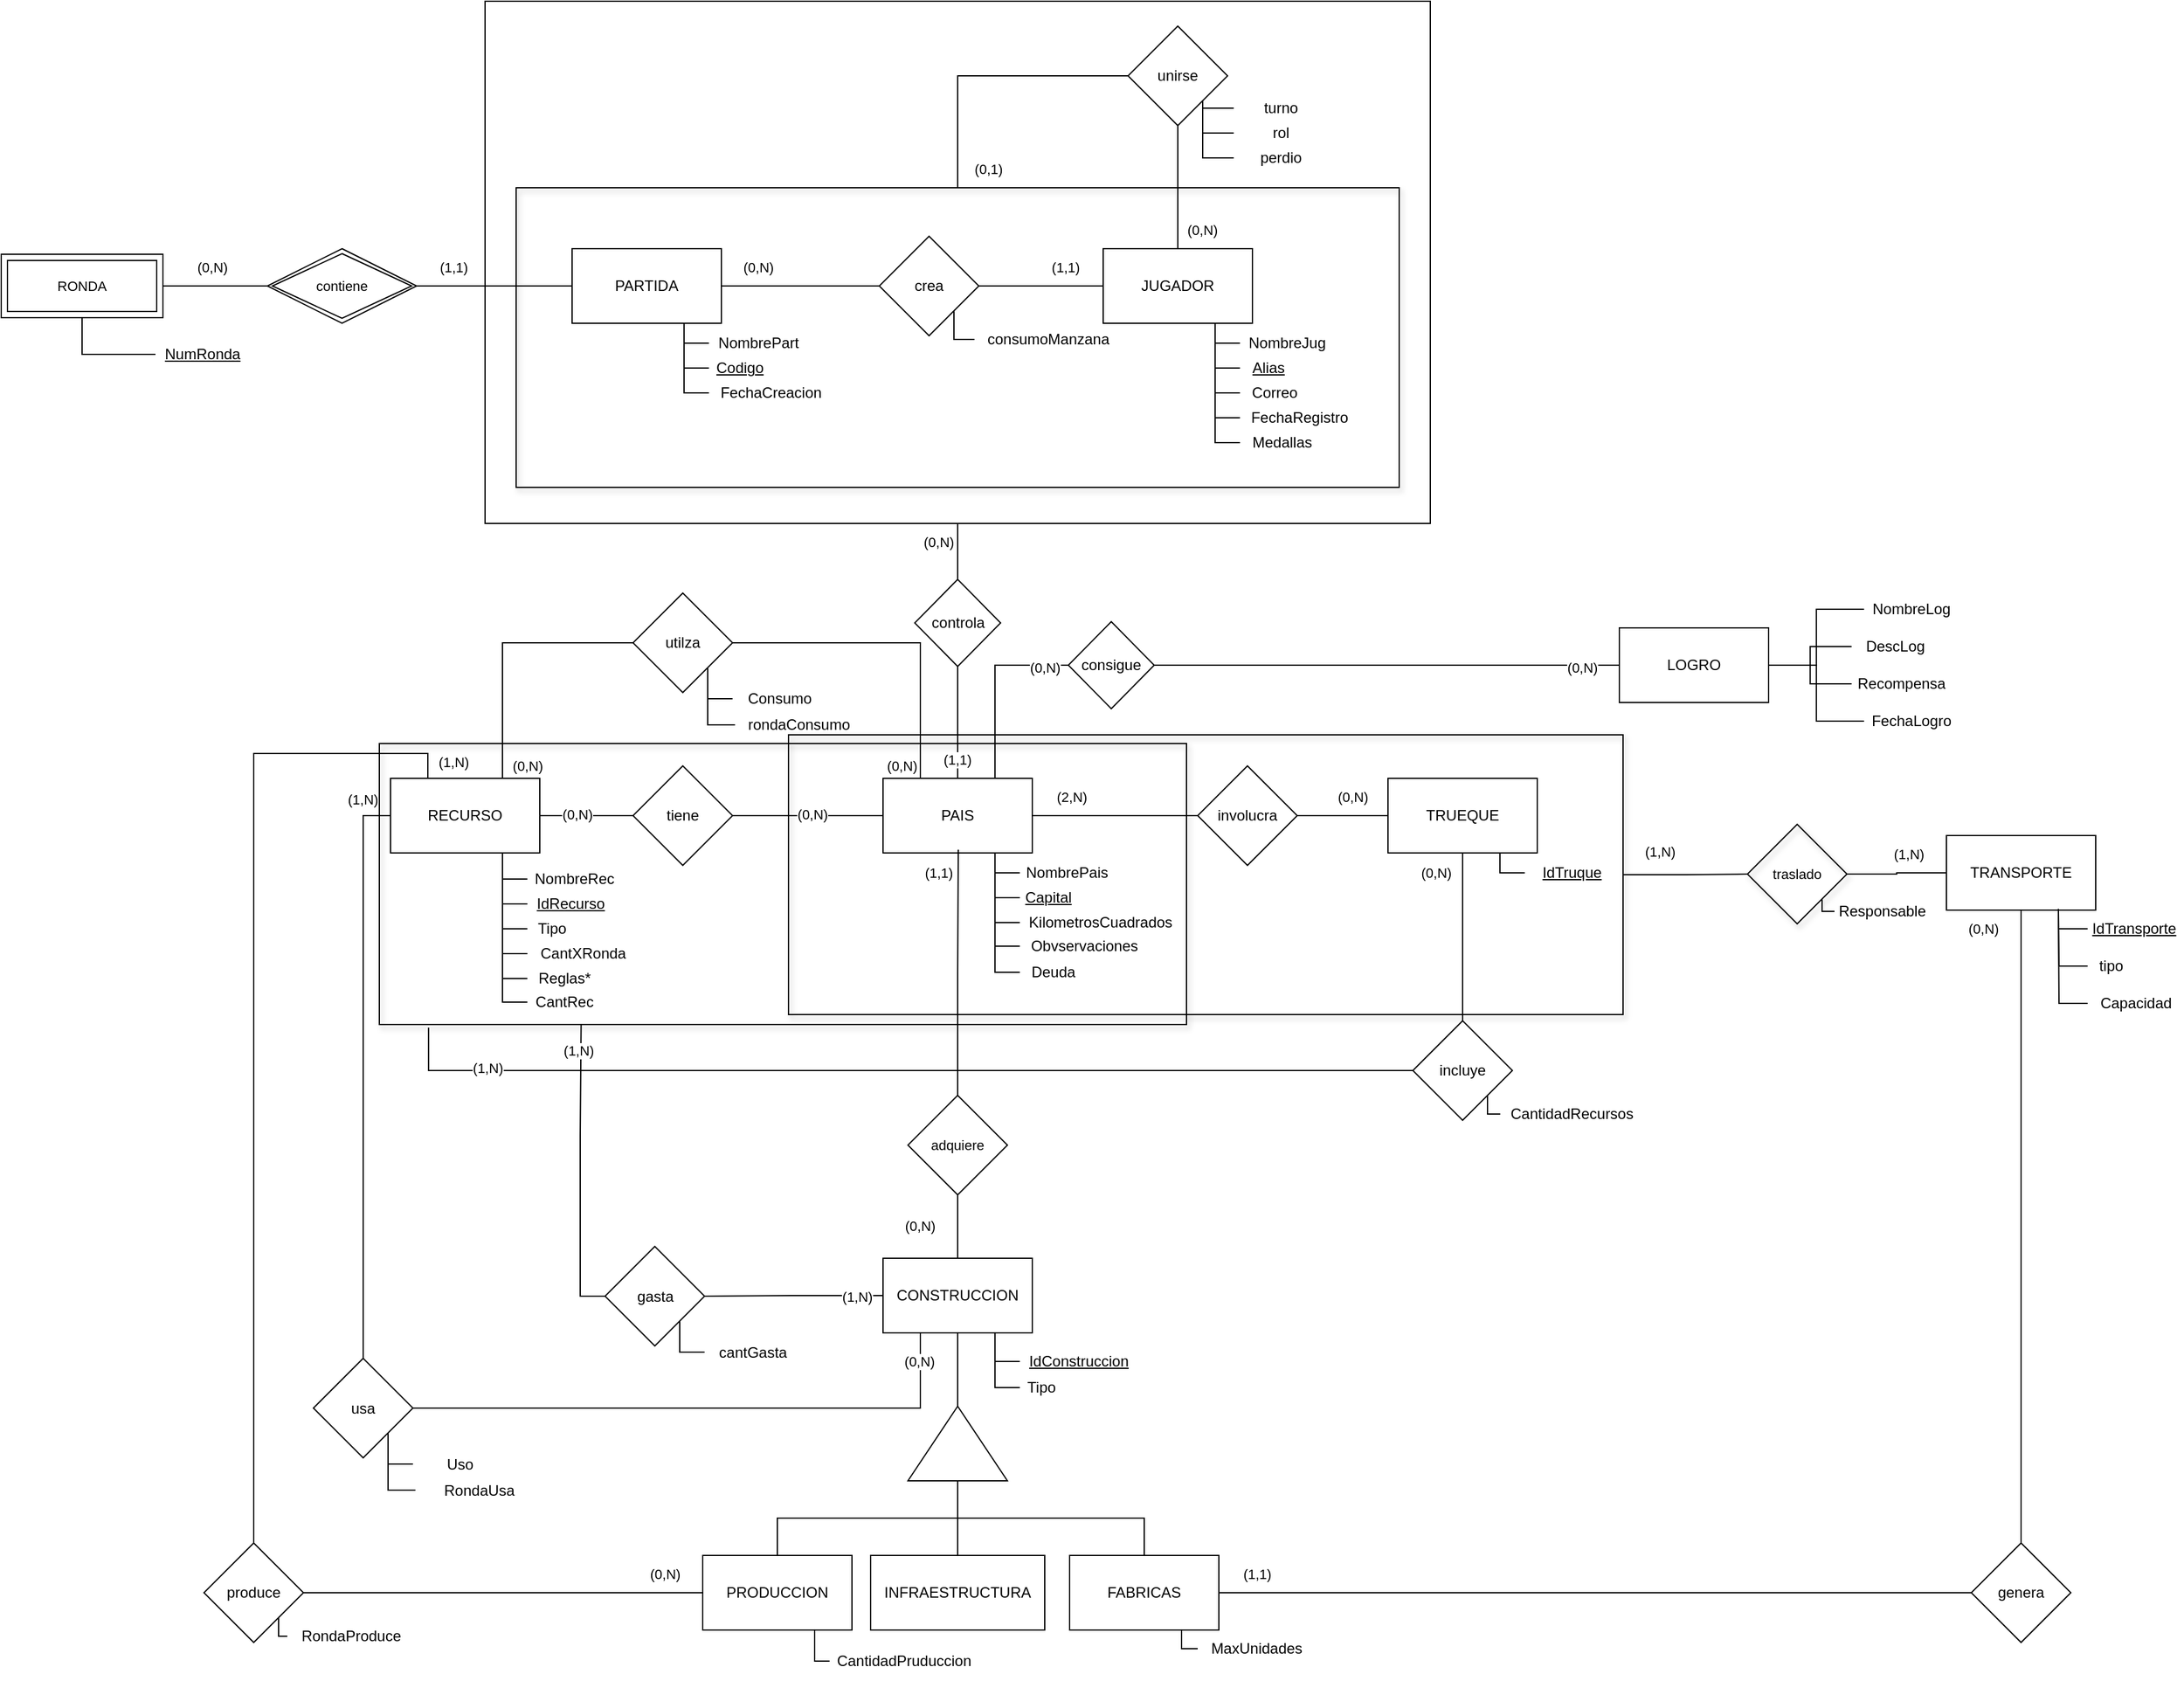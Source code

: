 <mxfile version="28.1.2">
  <diagram name="Página-1" id="h4RyZ4rFJXlUaRI9Djhv">
    <mxGraphModel dx="3204" dy="2571" grid="1" gridSize="10" guides="1" tooltips="1" connect="1" arrows="1" fold="1" page="1" pageScale="1" pageWidth="827" pageHeight="1169" math="0" shadow="0">
      <root>
        <mxCell id="0" />
        <mxCell id="1" parent="0" />
        <mxCell id="ovw0DlBr3WygekFCUCH2-49" value="" style="rounded=0;whiteSpace=wrap;html=1;fontFamily=Helvetica;fontSize=11;fontColor=default;labelBackgroundColor=default;fillColor=none;shadow=1;" parent="1" vertex="1">
          <mxGeometry x="-29" y="577" width="649" height="226" as="geometry" />
        </mxCell>
        <mxCell id="SiR0AhGkBLL6UwkQ2Aky-28" value="" style="rounded=0;whiteSpace=wrap;html=1;fontFamily=Helvetica;fontSize=11;fontColor=default;labelBackgroundColor=default;fillColor=none;" parent="1" vertex="1">
          <mxGeometry x="56" y="-20" width="760" height="420" as="geometry" />
        </mxCell>
        <mxCell id="CNnA7Gmpr0wEHoK6A7KQ-145" value="" style="rounded=0;whiteSpace=wrap;html=1;fontFamily=Helvetica;fontSize=11;fontColor=default;labelBackgroundColor=default;fillColor=none;shadow=1;" parent="1" vertex="1">
          <mxGeometry x="300" y="570" width="671" height="225" as="geometry" />
        </mxCell>
        <mxCell id="GuARF0NrUYKqCSSE0C8I-60" style="edgeStyle=orthogonalEdgeStyle;shape=connector;rounded=0;orthogonalLoop=1;jettySize=auto;html=1;exitX=0.5;exitY=0;exitDx=0;exitDy=0;entryX=0;entryY=0.5;entryDx=0;entryDy=0;strokeColor=default;align=center;verticalAlign=middle;fontFamily=Helvetica;fontSize=11;fontColor=default;labelBackgroundColor=default;endArrow=none;endFill=0;" parent="1" source="GuARF0NrUYKqCSSE0C8I-54" target="GuARF0NrUYKqCSSE0C8I-58" edge="1">
          <mxGeometry relative="1" as="geometry" />
        </mxCell>
        <mxCell id="GuARF0NrUYKqCSSE0C8I-54" value="" style="rounded=0;whiteSpace=wrap;html=1;fontFamily=Helvetica;fontSize=11;fontColor=default;labelBackgroundColor=default;fillColor=none;shadow=1;" parent="1" vertex="1">
          <mxGeometry x="81" y="130" width="710" height="241" as="geometry" />
        </mxCell>
        <mxCell id="GuARF0NrUYKqCSSE0C8I-18" style="edgeStyle=orthogonalEdgeStyle;shape=connector;rounded=0;orthogonalLoop=1;jettySize=auto;html=1;exitX=0.75;exitY=1;exitDx=0;exitDy=0;entryX=0;entryY=0.5;entryDx=0;entryDy=0;strokeColor=default;align=center;verticalAlign=middle;fontFamily=Helvetica;fontSize=11;fontColor=default;labelBackgroundColor=default;endArrow=none;endFill=0;" parent="1" source="GuARF0NrUYKqCSSE0C8I-1" target="GuARF0NrUYKqCSSE0C8I-3" edge="1">
          <mxGeometry relative="1" as="geometry" />
        </mxCell>
        <mxCell id="GuARF0NrUYKqCSSE0C8I-19" style="edgeStyle=orthogonalEdgeStyle;shape=connector;rounded=0;orthogonalLoop=1;jettySize=auto;html=1;exitX=0.75;exitY=1;exitDx=0;exitDy=0;entryX=0;entryY=0.5;entryDx=0;entryDy=0;strokeColor=default;align=center;verticalAlign=middle;fontFamily=Helvetica;fontSize=11;fontColor=default;labelBackgroundColor=default;endArrow=none;endFill=0;" parent="1" source="GuARF0NrUYKqCSSE0C8I-1" target="GuARF0NrUYKqCSSE0C8I-4" edge="1">
          <mxGeometry relative="1" as="geometry" />
        </mxCell>
        <mxCell id="GuARF0NrUYKqCSSE0C8I-20" style="edgeStyle=orthogonalEdgeStyle;shape=connector;rounded=0;orthogonalLoop=1;jettySize=auto;html=1;exitX=0.75;exitY=1;exitDx=0;exitDy=0;entryX=0;entryY=0.5;entryDx=0;entryDy=0;strokeColor=default;align=center;verticalAlign=middle;fontFamily=Helvetica;fontSize=11;fontColor=default;labelBackgroundColor=default;endArrow=none;endFill=0;" parent="1" source="GuARF0NrUYKqCSSE0C8I-1" target="GuARF0NrUYKqCSSE0C8I-5" edge="1">
          <mxGeometry relative="1" as="geometry" />
        </mxCell>
        <mxCell id="GuARF0NrUYKqCSSE0C8I-21" style="edgeStyle=orthogonalEdgeStyle;shape=connector;rounded=0;orthogonalLoop=1;jettySize=auto;html=1;exitX=0.75;exitY=1;exitDx=0;exitDy=0;entryX=0;entryY=0.5;entryDx=0;entryDy=0;strokeColor=default;align=center;verticalAlign=middle;fontFamily=Helvetica;fontSize=11;fontColor=default;labelBackgroundColor=default;endArrow=none;endFill=0;" parent="1" source="GuARF0NrUYKqCSSE0C8I-1" target="GuARF0NrUYKqCSSE0C8I-6" edge="1">
          <mxGeometry relative="1" as="geometry" />
        </mxCell>
        <mxCell id="GuARF0NrUYKqCSSE0C8I-51" value="" style="edgeStyle=orthogonalEdgeStyle;shape=connector;rounded=0;orthogonalLoop=1;jettySize=auto;html=1;strokeColor=default;align=center;verticalAlign=middle;fontFamily=Helvetica;fontSize=11;fontColor=default;labelBackgroundColor=default;endArrow=none;endFill=0;" parent="1" source="GuARF0NrUYKqCSSE0C8I-1" target="GuARF0NrUYKqCSSE0C8I-50" edge="1">
          <mxGeometry relative="1" as="geometry" />
        </mxCell>
        <mxCell id="GuARF0NrUYKqCSSE0C8I-59" value="" style="edgeStyle=orthogonalEdgeStyle;shape=connector;rounded=0;orthogonalLoop=1;jettySize=auto;html=1;strokeColor=default;align=center;verticalAlign=middle;fontFamily=Helvetica;fontSize=11;fontColor=default;labelBackgroundColor=default;endArrow=none;endFill=0;" parent="1" source="GuARF0NrUYKqCSSE0C8I-1" target="GuARF0NrUYKqCSSE0C8I-58" edge="1">
          <mxGeometry relative="1" as="geometry" />
        </mxCell>
        <mxCell id="GuARF0NrUYKqCSSE0C8I-1" value="JUGADOR" style="rounded=0;whiteSpace=wrap;html=1;" parent="1" vertex="1">
          <mxGeometry x="553" y="179" width="120" height="60" as="geometry" />
        </mxCell>
        <mxCell id="GuARF0NrUYKqCSSE0C8I-16" style="edgeStyle=orthogonalEdgeStyle;shape=connector;rounded=0;orthogonalLoop=1;jettySize=auto;html=1;exitX=0;exitY=0.5;exitDx=0;exitDy=0;entryX=0.75;entryY=1;entryDx=0;entryDy=0;strokeColor=default;align=center;verticalAlign=middle;fontFamily=Helvetica;fontSize=11;fontColor=default;labelBackgroundColor=default;endArrow=none;endFill=0;" parent="1" source="GuARF0NrUYKqCSSE0C8I-2" target="GuARF0NrUYKqCSSE0C8I-1" edge="1">
          <mxGeometry relative="1" as="geometry" />
        </mxCell>
        <mxCell id="GuARF0NrUYKqCSSE0C8I-2" value="NombreJug" style="text;html=1;align=center;verticalAlign=middle;whiteSpace=wrap;rounded=0;" parent="1" vertex="1">
          <mxGeometry x="663" y="240" width="76" height="30" as="geometry" />
        </mxCell>
        <mxCell id="GuARF0NrUYKqCSSE0C8I-3" value="&lt;u&gt;Alias&lt;/u&gt;" style="text;html=1;align=center;verticalAlign=middle;whiteSpace=wrap;rounded=0;" parent="1" vertex="1">
          <mxGeometry x="663" y="260" width="46" height="30" as="geometry" />
        </mxCell>
        <mxCell id="GuARF0NrUYKqCSSE0C8I-4" value="Correo" style="text;html=1;align=center;verticalAlign=middle;whiteSpace=wrap;rounded=0;" parent="1" vertex="1">
          <mxGeometry x="663" y="280" width="56" height="30" as="geometry" />
        </mxCell>
        <mxCell id="GuARF0NrUYKqCSSE0C8I-5" value="FechaRegistro" style="text;html=1;align=center;verticalAlign=middle;whiteSpace=wrap;rounded=0;" parent="1" vertex="1">
          <mxGeometry x="663" y="300" width="96" height="30" as="geometry" />
        </mxCell>
        <mxCell id="GuARF0NrUYKqCSSE0C8I-6" value="Medallas" style="text;html=1;align=center;verticalAlign=middle;whiteSpace=wrap;rounded=0;" parent="1" vertex="1">
          <mxGeometry x="663" y="320" width="68" height="30" as="geometry" />
        </mxCell>
        <mxCell id="GuARF0NrUYKqCSSE0C8I-23" style="edgeStyle=orthogonalEdgeStyle;shape=connector;rounded=0;orthogonalLoop=1;jettySize=auto;html=1;exitX=0.75;exitY=1;exitDx=0;exitDy=0;entryX=0;entryY=0.5;entryDx=0;entryDy=0;strokeColor=default;align=center;verticalAlign=middle;fontFamily=Helvetica;fontSize=11;fontColor=default;labelBackgroundColor=default;endArrow=none;endFill=0;" parent="1" source="GuARF0NrUYKqCSSE0C8I-27" target="GuARF0NrUYKqCSSE0C8I-30" edge="1">
          <mxGeometry relative="1" as="geometry" />
        </mxCell>
        <mxCell id="GuARF0NrUYKqCSSE0C8I-25" style="edgeStyle=orthogonalEdgeStyle;shape=connector;rounded=0;orthogonalLoop=1;jettySize=auto;html=1;exitX=0.75;exitY=1;exitDx=0;exitDy=0;entryX=0;entryY=0.5;entryDx=0;entryDy=0;strokeColor=default;align=center;verticalAlign=middle;fontFamily=Helvetica;fontSize=11;fontColor=default;labelBackgroundColor=default;endArrow=none;endFill=0;" parent="1" source="GuARF0NrUYKqCSSE0C8I-27" target="GuARF0NrUYKqCSSE0C8I-32" edge="1">
          <mxGeometry relative="1" as="geometry" />
        </mxCell>
        <mxCell id="GuARF0NrUYKqCSSE0C8I-53" style="edgeStyle=orthogonalEdgeStyle;shape=connector;rounded=0;orthogonalLoop=1;jettySize=auto;html=1;exitX=1;exitY=0.5;exitDx=0;exitDy=0;entryX=0;entryY=0.5;entryDx=0;entryDy=0;strokeColor=default;align=center;verticalAlign=middle;fontFamily=Helvetica;fontSize=11;fontColor=default;labelBackgroundColor=default;endArrow=none;endFill=0;" parent="1" source="GuARF0NrUYKqCSSE0C8I-27" target="GuARF0NrUYKqCSSE0C8I-50" edge="1">
          <mxGeometry relative="1" as="geometry" />
        </mxCell>
        <mxCell id="GuARF0NrUYKqCSSE0C8I-27" value="PARTIDA" style="rounded=0;whiteSpace=wrap;html=1;" parent="1" vertex="1">
          <mxGeometry x="126" y="179" width="120" height="60" as="geometry" />
        </mxCell>
        <mxCell id="GuARF0NrUYKqCSSE0C8I-28" style="edgeStyle=orthogonalEdgeStyle;shape=connector;rounded=0;orthogonalLoop=1;jettySize=auto;html=1;exitX=0;exitY=0.5;exitDx=0;exitDy=0;entryX=0.75;entryY=1;entryDx=0;entryDy=0;strokeColor=default;align=center;verticalAlign=middle;fontFamily=Helvetica;fontSize=11;fontColor=default;labelBackgroundColor=default;endArrow=none;endFill=0;" parent="1" source="GuARF0NrUYKqCSSE0C8I-29" target="GuARF0NrUYKqCSSE0C8I-27" edge="1">
          <mxGeometry relative="1" as="geometry" />
        </mxCell>
        <mxCell id="GuARF0NrUYKqCSSE0C8I-29" value="NombrePart" style="text;html=1;align=center;verticalAlign=middle;whiteSpace=wrap;rounded=0;" parent="1" vertex="1">
          <mxGeometry x="236" y="240" width="80" height="30" as="geometry" />
        </mxCell>
        <mxCell id="GuARF0NrUYKqCSSE0C8I-30" value="&lt;u&gt;Codigo&lt;/u&gt;" style="text;html=1;align=center;verticalAlign=middle;whiteSpace=wrap;rounded=0;" parent="1" vertex="1">
          <mxGeometry x="236" y="260" width="50" height="30" as="geometry" />
        </mxCell>
        <mxCell id="GuARF0NrUYKqCSSE0C8I-32" value="FechaCreacion" style="text;html=1;align=center;verticalAlign=middle;whiteSpace=wrap;rounded=0;" parent="1" vertex="1">
          <mxGeometry x="236" y="280" width="100" height="30" as="geometry" />
        </mxCell>
        <mxCell id="GuARF0NrUYKqCSSE0C8I-34" style="edgeStyle=orthogonalEdgeStyle;shape=connector;rounded=0;orthogonalLoop=1;jettySize=auto;html=1;exitX=0.75;exitY=1;exitDx=0;exitDy=0;entryX=0;entryY=0.5;entryDx=0;entryDy=0;strokeColor=default;align=center;verticalAlign=middle;fontFamily=Helvetica;fontSize=11;fontColor=default;labelBackgroundColor=default;endArrow=none;endFill=0;" parent="1" source="GuARF0NrUYKqCSSE0C8I-38" target="GuARF0NrUYKqCSSE0C8I-41" edge="1">
          <mxGeometry relative="1" as="geometry" />
        </mxCell>
        <mxCell id="GuARF0NrUYKqCSSE0C8I-35" style="edgeStyle=orthogonalEdgeStyle;shape=connector;rounded=0;orthogonalLoop=1;jettySize=auto;html=1;exitX=0.75;exitY=1;exitDx=0;exitDy=0;entryX=0;entryY=0.5;entryDx=0;entryDy=0;strokeColor=default;align=center;verticalAlign=middle;fontFamily=Helvetica;fontSize=11;fontColor=default;labelBackgroundColor=default;endArrow=none;endFill=0;" parent="1" source="GuARF0NrUYKqCSSE0C8I-38" target="GuARF0NrUYKqCSSE0C8I-42" edge="1">
          <mxGeometry relative="1" as="geometry" />
        </mxCell>
        <mxCell id="GuARF0NrUYKqCSSE0C8I-88" value="" style="edgeStyle=orthogonalEdgeStyle;shape=connector;rounded=0;orthogonalLoop=1;jettySize=auto;html=1;strokeColor=default;align=center;verticalAlign=middle;fontFamily=Helvetica;fontSize=11;fontColor=default;labelBackgroundColor=default;endArrow=none;endFill=0;" parent="1" source="GuARF0NrUYKqCSSE0C8I-38" target="GuARF0NrUYKqCSSE0C8I-87" edge="1">
          <mxGeometry relative="1" as="geometry" />
        </mxCell>
        <mxCell id="SiR0AhGkBLL6UwkQ2Aky-63" value="(0,N)" style="edgeLabel;html=1;align=center;verticalAlign=middle;resizable=0;points=[];fontFamily=Helvetica;fontSize=11;fontColor=default;labelBackgroundColor=default;" parent="GuARF0NrUYKqCSSE0C8I-88" vertex="1" connectable="0">
          <mxGeometry x="-0.054" y="-1" relative="1" as="geometry">
            <mxPoint as="offset" />
          </mxGeometry>
        </mxCell>
        <mxCell id="CNnA7Gmpr0wEHoK6A7KQ-91" style="edgeStyle=orthogonalEdgeStyle;shape=connector;rounded=0;orthogonalLoop=1;jettySize=auto;html=1;exitX=1;exitY=0.5;exitDx=0;exitDy=0;entryX=0;entryY=0.5;entryDx=0;entryDy=0;strokeColor=default;align=center;verticalAlign=middle;fontFamily=Helvetica;fontSize=11;fontColor=default;labelBackgroundColor=default;endArrow=none;endFill=0;" parent="1" source="GuARF0NrUYKqCSSE0C8I-38" target="CNnA7Gmpr0wEHoK6A7KQ-89" edge="1">
          <mxGeometry relative="1" as="geometry" />
        </mxCell>
        <mxCell id="SiR0AhGkBLL6UwkQ2Aky-83" style="edgeStyle=orthogonalEdgeStyle;shape=connector;rounded=0;orthogonalLoop=1;jettySize=auto;html=1;exitX=0.75;exitY=0;exitDx=0;exitDy=0;strokeColor=default;align=center;verticalAlign=middle;fontFamily=Helvetica;fontSize=11;fontColor=default;labelBackgroundColor=default;endArrow=none;endFill=0;entryX=0;entryY=0.5;entryDx=0;entryDy=0;" parent="1" source="GuARF0NrUYKqCSSE0C8I-38" target="SiR0AhGkBLL6UwkQ2Aky-82" edge="1">
          <mxGeometry relative="1" as="geometry" />
        </mxCell>
        <mxCell id="ySuoC0kvGFJVkM16JTzc-4" value="(0,N)" style="edgeLabel;html=1;align=center;verticalAlign=middle;resizable=0;points=[];" parent="SiR0AhGkBLL6UwkQ2Aky-83" vertex="1" connectable="0">
          <mxGeometry x="0.748" y="-2" relative="1" as="geometry">
            <mxPoint as="offset" />
          </mxGeometry>
        </mxCell>
        <mxCell id="ovw0DlBr3WygekFCUCH2-17" style="edgeStyle=orthogonalEdgeStyle;shape=connector;rounded=0;orthogonalLoop=1;jettySize=auto;html=1;exitX=0.5;exitY=0;exitDx=0;exitDy=0;entryX=0.5;entryY=1;entryDx=0;entryDy=0;strokeColor=default;align=center;verticalAlign=middle;fontFamily=Helvetica;fontSize=11;fontColor=default;labelBackgroundColor=default;endArrow=none;endFill=0;" parent="1" source="GuARF0NrUYKqCSSE0C8I-38" target="SiR0AhGkBLL6UwkQ2Aky-85" edge="1">
          <mxGeometry relative="1" as="geometry" />
        </mxCell>
        <mxCell id="GuARF0NrUYKqCSSE0C8I-38" value="PAIS" style="rounded=0;whiteSpace=wrap;html=1;" parent="1" vertex="1">
          <mxGeometry x="376" y="605" width="120" height="60" as="geometry" />
        </mxCell>
        <mxCell id="GuARF0NrUYKqCSSE0C8I-39" style="edgeStyle=orthogonalEdgeStyle;shape=connector;rounded=0;orthogonalLoop=1;jettySize=auto;html=1;exitX=0;exitY=0.5;exitDx=0;exitDy=0;entryX=0.75;entryY=1;entryDx=0;entryDy=0;strokeColor=default;align=center;verticalAlign=middle;fontFamily=Helvetica;fontSize=11;fontColor=default;labelBackgroundColor=default;endArrow=none;endFill=0;" parent="1" source="GuARF0NrUYKqCSSE0C8I-40" target="GuARF0NrUYKqCSSE0C8I-38" edge="1">
          <mxGeometry relative="1" as="geometry" />
        </mxCell>
        <mxCell id="GuARF0NrUYKqCSSE0C8I-40" value="NombrePais" style="text;html=1;align=center;verticalAlign=middle;whiteSpace=wrap;rounded=0;" parent="1" vertex="1">
          <mxGeometry x="486" y="666" width="76" height="30" as="geometry" />
        </mxCell>
        <mxCell id="GuARF0NrUYKqCSSE0C8I-41" value="&lt;u&gt;Capital&lt;/u&gt;" style="text;html=1;align=center;verticalAlign=middle;whiteSpace=wrap;rounded=0;" parent="1" vertex="1">
          <mxGeometry x="486" y="686" width="46" height="30" as="geometry" />
        </mxCell>
        <mxCell id="GuARF0NrUYKqCSSE0C8I-42" value="KilometrosCuadrados" style="text;html=1;align=center;verticalAlign=middle;whiteSpace=wrap;rounded=0;" parent="1" vertex="1">
          <mxGeometry x="486" y="706" width="130" height="30" as="geometry" />
        </mxCell>
        <mxCell id="GuARF0NrUYKqCSSE0C8I-50" value="crea" style="rhombus;whiteSpace=wrap;html=1;rounded=0;" parent="1" vertex="1">
          <mxGeometry x="373" y="169" width="80" height="80" as="geometry" />
        </mxCell>
        <mxCell id="GuARF0NrUYKqCSSE0C8I-58" value="unirse" style="rhombus;whiteSpace=wrap;html=1;rounded=0;" parent="1" vertex="1">
          <mxGeometry x="573" width="80" height="80" as="geometry" />
        </mxCell>
        <mxCell id="GuARF0NrUYKqCSSE0C8I-61" value="(1,1)" style="text;html=1;align=center;verticalAlign=middle;whiteSpace=wrap;rounded=0;fontFamily=Helvetica;fontSize=11;fontColor=default;labelBackgroundColor=default;" parent="1" vertex="1">
          <mxGeometry x="406" y="575" width="60" height="30" as="geometry" />
        </mxCell>
        <mxCell id="GuARF0NrUYKqCSSE0C8I-62" value="(0,N)" style="text;html=1;align=center;verticalAlign=middle;whiteSpace=wrap;rounded=0;fontFamily=Helvetica;fontSize=11;fontColor=default;labelBackgroundColor=default;" parent="1" vertex="1">
          <mxGeometry x="391" y="400" width="60" height="30" as="geometry" />
        </mxCell>
        <mxCell id="GuARF0NrUYKqCSSE0C8I-63" value="(0,N&lt;span style=&quot;color: rgba(0, 0, 0, 0); font-family: monospace; font-size: 0px; text-align: start; text-wrap-mode: nowrap; background-color: rgb(27, 29, 30);&quot;&gt;%3CmxGraphModel%3E%3Croot%3E%3CmxCell%20id%3D%220%22%2F%3E%3CmxCell%20id%3D%221%22%20parent%3D%220%22%2F%3E%3CmxCell%20id%3D%222%22%20value%3D%22(0%2CN)%22%20style%3D%22text%3Bhtml%3D1%3Balign%3Dcenter%3BverticalAlign%3Dmiddle%3BwhiteSpace%3Dwrap%3Brounded%3D0%3BfontFamily%3DHelvetica%3BfontSize%3D11%3BfontColor%3Ddefault%3BlabelBackgroundColor%3Ddefault%3B%22%20vertex%3D%221%22%20parent%3D%221%22%3E%3CmxGeometry%20x%3D%22435%22%20y%3D%22401%22%20width%3D%2260%22%20height%3D%2230%22%20as%3D%22geometry%22%2F%3E%3C%2FmxCell%3E%3C%2Froot%3E%3C%2FmxGraphModel%3E&lt;/span&gt;)" style="text;html=1;align=center;verticalAlign=middle;whiteSpace=wrap;rounded=0;fontFamily=Helvetica;fontSize=11;fontColor=default;labelBackgroundColor=default;" parent="1" vertex="1">
          <mxGeometry x="603" y="149" width="60" height="30" as="geometry" />
        </mxCell>
        <mxCell id="GuARF0NrUYKqCSSE0C8I-64" value="(0,1&lt;span style=&quot;color: rgba(0, 0, 0, 0); font-family: monospace; font-size: 0px; text-align: start; text-wrap-mode: nowrap; background-color: rgb(27, 29, 30);&quot;&gt;%3CmxGraphModel%3E%3Croot%3E%3CmxCell%20id%3D%220%22%2F%3E%3CmxCell%20id%3D%221%22%20parent%3D%220%22%2F%3E%3CmxCell%20id%3D%222%22%20value%3D%22(0%2CN)%22%20style%3D%22text%3Bhtml%3D1%3Balign%3Dcenter%3BverticalAlign%3Dmiddle%3BwhiteSpace%3Dwrap%3Brounded%3D0%3BfontFamily%3DHelvetica%3BfontSize%3D11%3BfontColor%3Ddefault%3BlabelBackgroundColor%3Ddefault%3B%22%20vertex%3D%221%22%20parent%3D%221%22%3E%3CmxGeometry%20x%3D%22435%22%20y%3D%22401%22%20width%3D%2260%22%20height%3D%2230%22%20as%3D%22geometry%22%2F%3E%3C%2FmxCell%3E%3C%2Froot%3E%3C%2FmxGraphModel%3E&lt;/span&gt;)" style="text;html=1;align=center;verticalAlign=middle;whiteSpace=wrap;rounded=0;fontFamily=Helvetica;fontSize=11;fontColor=default;labelBackgroundColor=default;" parent="1" vertex="1">
          <mxGeometry x="431" y="100" width="60" height="30" as="geometry" />
        </mxCell>
        <mxCell id="GuARF0NrUYKqCSSE0C8I-65" value="(1,1&lt;span style=&quot;color: rgba(0, 0, 0, 0); font-family: monospace; font-size: 0px; text-align: start; text-wrap-mode: nowrap; background-color: rgb(27, 29, 30);&quot;&gt;%3CmxGraphModel%3E%3Croot%3E%3CmxCell%20id%3D%220%22%2F%3E%3CmxCell%20id%3D%221%22%20parent%3D%220%22%2F%3E%3CmxCell%20id%3D%222%22%20value%3D%22(0%2CN)%22%20style%3D%22text%3Bhtml%3D1%3Balign%3Dcenter%3BverticalAlign%3Dmiddle%3BwhiteSpace%3Dwrap%3Brounded%3D0%3BfontFamily%3DHelvetica%3BfontSize%3D11%3BfontColor%3Ddefault%3BlabelBackgroundColor%3Ddefault%3B%22%20vertex%3D%221%22%20parent%3D%221%22%3E%3CmxGeometry%20x%3D%22435%22%20y%3D%22401%22%20width%3D%2260%22%20height%3D%2230%22%20as%3D%22geometry%22%2F%3E%3C%2FmxCell%3E%3C%2Froot%3E%3C%2FmxGraphModel%3E&lt;/span&gt;)" style="text;html=1;align=center;verticalAlign=middle;whiteSpace=wrap;rounded=0;fontFamily=Helvetica;fontSize=11;fontColor=default;labelBackgroundColor=default;" parent="1" vertex="1">
          <mxGeometry x="493" y="179" width="60" height="30" as="geometry" />
        </mxCell>
        <mxCell id="GuARF0NrUYKqCSSE0C8I-66" value="(0,N&lt;span style=&quot;color: rgba(0, 0, 0, 0); font-family: monospace; font-size: 0px; text-align: start; text-wrap-mode: nowrap; background-color: rgb(27, 29, 30);&quot;&gt;%3CmxGraphModel%3E%3Croot%3E%3CmxCell%20id%3D%220%22%2F%3E%3CmxCell%20id%3D%221%22%20parent%3D%220%22%2F%3E%3CmxCell%20id%3D%222%22%20value%3D%22(0%2CN)%22%20style%3D%22text%3Bhtml%3D1%3Balign%3Dcenter%3BverticalAlign%3Dmiddle%3BwhiteSpace%3Dwrap%3Brounded%3D0%3BfontFamily%3DHelvetica%3BfontSize%3D11%3BfontColor%3Ddefault%3BlabelBackgroundColor%3Ddefault%3B%22%20vertex%3D%221%22%20parent%3D%221%22%3E%3CmxGeometry%20x%3D%22435%22%20y%3D%22401%22%20width%3D%2260%22%20height%3D%2230%22%20as%3D%22geometry%22%2F%3E%3C%2FmxCell%3E%3C%2Froot%3E%3C%2FmxGraphModel%3E&lt;/span&gt;)" style="text;html=1;align=center;verticalAlign=middle;whiteSpace=wrap;rounded=0;fontFamily=Helvetica;fontSize=11;fontColor=default;labelBackgroundColor=default;" parent="1" vertex="1">
          <mxGeometry x="246" y="179" width="60" height="30" as="geometry" />
        </mxCell>
        <mxCell id="GuARF0NrUYKqCSSE0C8I-74" style="edgeStyle=orthogonalEdgeStyle;shape=connector;rounded=0;orthogonalLoop=1;jettySize=auto;html=1;exitX=0.75;exitY=1;exitDx=0;exitDy=0;entryX=0;entryY=0.5;entryDx=0;entryDy=0;strokeColor=default;align=center;verticalAlign=middle;fontFamily=Helvetica;fontSize=11;fontColor=default;labelBackgroundColor=default;endArrow=none;endFill=0;" parent="1" source="GuARF0NrUYKqCSSE0C8I-77" target="GuARF0NrUYKqCSSE0C8I-80" edge="1">
          <mxGeometry relative="1" as="geometry" />
        </mxCell>
        <mxCell id="GuARF0NrUYKqCSSE0C8I-75" style="edgeStyle=orthogonalEdgeStyle;shape=connector;rounded=0;orthogonalLoop=1;jettySize=auto;html=1;exitX=0.75;exitY=1;exitDx=0;exitDy=0;entryX=0;entryY=0.5;entryDx=0;entryDy=0;strokeColor=default;align=center;verticalAlign=middle;fontFamily=Helvetica;fontSize=11;fontColor=default;labelBackgroundColor=default;endArrow=none;endFill=0;" parent="1" source="GuARF0NrUYKqCSSE0C8I-77" target="GuARF0NrUYKqCSSE0C8I-81" edge="1">
          <mxGeometry relative="1" as="geometry" />
        </mxCell>
        <mxCell id="GuARF0NrUYKqCSSE0C8I-76" style="edgeStyle=orthogonalEdgeStyle;shape=connector;rounded=0;orthogonalLoop=1;jettySize=auto;html=1;exitX=0.75;exitY=1;exitDx=0;exitDy=0;entryX=0;entryY=0.5;entryDx=0;entryDy=0;strokeColor=default;align=center;verticalAlign=middle;fontFamily=Helvetica;fontSize=11;fontColor=default;labelBackgroundColor=default;endArrow=none;endFill=0;" parent="1" source="GuARF0NrUYKqCSSE0C8I-77" target="GuARF0NrUYKqCSSE0C8I-82" edge="1">
          <mxGeometry relative="1" as="geometry" />
        </mxCell>
        <mxCell id="GuARF0NrUYKqCSSE0C8I-85" style="edgeStyle=orthogonalEdgeStyle;shape=connector;rounded=0;orthogonalLoop=1;jettySize=auto;html=1;exitX=0.75;exitY=1;exitDx=0;exitDy=0;entryX=0;entryY=0.5;entryDx=0;entryDy=0;strokeColor=default;align=center;verticalAlign=middle;fontFamily=Helvetica;fontSize=11;fontColor=default;labelBackgroundColor=default;endArrow=none;endFill=0;" parent="1" source="GuARF0NrUYKqCSSE0C8I-77" target="GuARF0NrUYKqCSSE0C8I-84" edge="1">
          <mxGeometry relative="1" as="geometry" />
        </mxCell>
        <mxCell id="GuARF0NrUYKqCSSE0C8I-90" style="edgeStyle=orthogonalEdgeStyle;shape=connector;rounded=0;orthogonalLoop=1;jettySize=auto;html=1;exitX=1;exitY=0.5;exitDx=0;exitDy=0;entryX=0;entryY=0.5;entryDx=0;entryDy=0;strokeColor=default;align=center;verticalAlign=middle;fontFamily=Helvetica;fontSize=11;fontColor=default;labelBackgroundColor=default;endArrow=none;endFill=0;" parent="1" source="GuARF0NrUYKqCSSE0C8I-77" target="GuARF0NrUYKqCSSE0C8I-87" edge="1">
          <mxGeometry relative="1" as="geometry" />
        </mxCell>
        <mxCell id="SiR0AhGkBLL6UwkQ2Aky-62" value="(0,N)" style="edgeLabel;html=1;align=center;verticalAlign=middle;resizable=0;points=[];fontFamily=Helvetica;fontSize=11;fontColor=default;labelBackgroundColor=default;" parent="GuARF0NrUYKqCSSE0C8I-90" vertex="1" connectable="0">
          <mxGeometry x="-0.202" y="1" relative="1" as="geometry">
            <mxPoint as="offset" />
          </mxGeometry>
        </mxCell>
        <mxCell id="ovw0DlBr3WygekFCUCH2-15" style="edgeStyle=orthogonalEdgeStyle;shape=connector;rounded=0;orthogonalLoop=1;jettySize=auto;html=1;exitX=0.75;exitY=0;exitDx=0;exitDy=0;entryX=0;entryY=0.5;entryDx=0;entryDy=0;strokeColor=default;align=center;verticalAlign=middle;fontFamily=Helvetica;fontSize=11;fontColor=default;labelBackgroundColor=default;endArrow=none;endFill=0;" parent="1" source="GuARF0NrUYKqCSSE0C8I-77" target="ovw0DlBr3WygekFCUCH2-14" edge="1">
          <mxGeometry relative="1" as="geometry" />
        </mxCell>
        <mxCell id="GuARF0NrUYKqCSSE0C8I-77" value="RECURSO" style="rounded=0;whiteSpace=wrap;html=1;" parent="1" vertex="1">
          <mxGeometry x="-20" y="605" width="120" height="60" as="geometry" />
        </mxCell>
        <mxCell id="GuARF0NrUYKqCSSE0C8I-78" style="edgeStyle=orthogonalEdgeStyle;shape=connector;rounded=0;orthogonalLoop=1;jettySize=auto;html=1;exitX=0;exitY=0.5;exitDx=0;exitDy=0;entryX=0.75;entryY=1;entryDx=0;entryDy=0;strokeColor=default;align=center;verticalAlign=middle;fontFamily=Helvetica;fontSize=11;fontColor=default;labelBackgroundColor=default;endArrow=none;endFill=0;" parent="1" source="GuARF0NrUYKqCSSE0C8I-79" target="GuARF0NrUYKqCSSE0C8I-77" edge="1">
          <mxGeometry relative="1" as="geometry" />
        </mxCell>
        <mxCell id="GuARF0NrUYKqCSSE0C8I-79" value="NombreRec" style="text;html=1;align=center;verticalAlign=middle;whiteSpace=wrap;rounded=0;" parent="1" vertex="1">
          <mxGeometry x="90" y="671" width="76" height="30" as="geometry" />
        </mxCell>
        <mxCell id="GuARF0NrUYKqCSSE0C8I-80" value="&lt;u&gt;IdRecurso&lt;/u&gt;" style="text;html=1;align=center;verticalAlign=middle;whiteSpace=wrap;rounded=0;" parent="1" vertex="1">
          <mxGeometry x="90" y="691" width="70" height="30" as="geometry" />
        </mxCell>
        <mxCell id="GuARF0NrUYKqCSSE0C8I-81" value="Tipo" style="text;html=1;align=center;verticalAlign=middle;whiteSpace=wrap;rounded=0;" parent="1" vertex="1">
          <mxGeometry x="90" y="711" width="40" height="30" as="geometry" />
        </mxCell>
        <mxCell id="GuARF0NrUYKqCSSE0C8I-82" value="CantXRonda" style="text;html=1;align=center;verticalAlign=middle;whiteSpace=wrap;rounded=0;" parent="1" vertex="1">
          <mxGeometry x="90" y="731" width="90" height="30" as="geometry" />
        </mxCell>
        <mxCell id="GuARF0NrUYKqCSSE0C8I-84" value="Reglas*" style="text;html=1;align=center;verticalAlign=middle;whiteSpace=wrap;rounded=0;" parent="1" vertex="1">
          <mxGeometry x="90" y="751" width="60" height="30" as="geometry" />
        </mxCell>
        <mxCell id="GuARF0NrUYKqCSSE0C8I-87" value="tiene" style="rhombus;whiteSpace=wrap;html=1;rounded=0;" parent="1" vertex="1">
          <mxGeometry x="175" y="595" width="80" height="80" as="geometry" />
        </mxCell>
        <mxCell id="CNnA7Gmpr0wEHoK6A7KQ-132" value="" style="edgeStyle=orthogonalEdgeStyle;shape=connector;rounded=0;orthogonalLoop=1;jettySize=auto;html=1;strokeColor=default;align=center;verticalAlign=middle;fontFamily=Helvetica;fontSize=11;fontColor=default;labelBackgroundColor=default;endArrow=none;endFill=0;" parent="1" source="CNnA7Gmpr0wEHoK6A7KQ-4" target="CNnA7Gmpr0wEHoK6A7KQ-131" edge="1">
          <mxGeometry relative="1" as="geometry" />
        </mxCell>
        <mxCell id="CNnA7Gmpr0wEHoK6A7KQ-178" style="edgeStyle=orthogonalEdgeStyle;shape=connector;rounded=0;orthogonalLoop=1;jettySize=auto;html=1;exitX=0.75;exitY=1;exitDx=0;exitDy=0;entryX=0;entryY=0.5;entryDx=0;entryDy=0;strokeColor=default;align=center;verticalAlign=middle;fontFamily=Helvetica;fontSize=11;fontColor=default;labelBackgroundColor=default;endArrow=none;endFill=0;" parent="1" source="CNnA7Gmpr0wEHoK6A7KQ-4" target="CNnA7Gmpr0wEHoK6A7KQ-177" edge="1">
          <mxGeometry relative="1" as="geometry" />
        </mxCell>
        <mxCell id="ovw0DlBr3WygekFCUCH2-44" style="edgeStyle=orthogonalEdgeStyle;shape=connector;rounded=0;orthogonalLoop=1;jettySize=auto;html=1;exitX=0;exitY=0.5;exitDx=0;exitDy=0;entryX=1;entryY=0.5;entryDx=0;entryDy=0;strokeColor=default;align=center;verticalAlign=middle;fontFamily=Helvetica;fontSize=11;fontColor=default;labelBackgroundColor=default;endArrow=none;endFill=0;" parent="1" source="CNnA7Gmpr0wEHoK6A7KQ-4" target="ovw0DlBr3WygekFCUCH2-38" edge="1">
          <mxGeometry relative="1" as="geometry" />
        </mxCell>
        <mxCell id="ySuoC0kvGFJVkM16JTzc-2" value="(1,N)" style="edgeLabel;html=1;align=center;verticalAlign=middle;resizable=0;points=[];" parent="ovw0DlBr3WygekFCUCH2-44" vertex="1" connectable="0">
          <mxGeometry x="-0.701" y="1" relative="1" as="geometry">
            <mxPoint as="offset" />
          </mxGeometry>
        </mxCell>
        <mxCell id="ovw0DlBr3WygekFCUCH2-46" style="edgeStyle=orthogonalEdgeStyle;shape=connector;rounded=0;orthogonalLoop=1;jettySize=auto;html=1;exitX=0.25;exitY=1;exitDx=0;exitDy=0;entryX=1;entryY=0.5;entryDx=0;entryDy=0;strokeColor=default;align=center;verticalAlign=middle;fontFamily=Helvetica;fontSize=11;fontColor=default;labelBackgroundColor=default;endArrow=none;endFill=0;" parent="1" source="CNnA7Gmpr0wEHoK6A7KQ-4" target="ovw0DlBr3WygekFCUCH2-33" edge="1">
          <mxGeometry relative="1" as="geometry" />
        </mxCell>
        <mxCell id="ySuoC0kvGFJVkM16JTzc-1" value="(0,N)" style="edgeLabel;html=1;align=center;verticalAlign=middle;resizable=0;points=[];" parent="ovw0DlBr3WygekFCUCH2-46" vertex="1" connectable="0">
          <mxGeometry x="-0.904" y="-1" relative="1" as="geometry">
            <mxPoint as="offset" />
          </mxGeometry>
        </mxCell>
        <mxCell id="CNnA7Gmpr0wEHoK6A7KQ-4" value="CONSTRUCCION" style="rounded=0;whiteSpace=wrap;html=1;" parent="1" vertex="1">
          <mxGeometry x="376" y="991" width="120" height="60" as="geometry" />
        </mxCell>
        <mxCell id="CNnA7Gmpr0wEHoK6A7KQ-5" style="edgeStyle=orthogonalEdgeStyle;shape=connector;rounded=0;orthogonalLoop=1;jettySize=auto;html=1;exitX=0;exitY=0.5;exitDx=0;exitDy=0;entryX=0.75;entryY=1;entryDx=0;entryDy=0;strokeColor=default;align=center;verticalAlign=middle;fontFamily=Helvetica;fontSize=11;fontColor=default;labelBackgroundColor=default;endArrow=none;endFill=0;" parent="1" source="CNnA7Gmpr0wEHoK6A7KQ-6" target="CNnA7Gmpr0wEHoK6A7KQ-4" edge="1">
          <mxGeometry relative="1" as="geometry" />
        </mxCell>
        <mxCell id="CNnA7Gmpr0wEHoK6A7KQ-6" value="&lt;u&gt;IdConstruccion&lt;/u&gt;" style="text;html=1;align=center;verticalAlign=middle;whiteSpace=wrap;rounded=0;" parent="1" vertex="1">
          <mxGeometry x="486" y="1059" width="95" height="30" as="geometry" />
        </mxCell>
        <mxCell id="CNnA7Gmpr0wEHoK6A7KQ-10" value="(0,N)" style="text;html=1;align=center;verticalAlign=middle;whiteSpace=wrap;rounded=0;fontFamily=Helvetica;fontSize=11;fontColor=default;labelBackgroundColor=default;" parent="1" vertex="1">
          <mxGeometry x="376" y="950" width="60" height="30" as="geometry" />
        </mxCell>
        <mxCell id="CNnA7Gmpr0wEHoK6A7KQ-64" style="edgeStyle=orthogonalEdgeStyle;shape=connector;rounded=0;orthogonalLoop=1;jettySize=auto;html=1;exitX=0.5;exitY=1;exitDx=0;exitDy=0;entryX=0.5;entryY=0;entryDx=0;entryDy=0;strokeColor=default;align=center;verticalAlign=middle;fontFamily=Helvetica;fontSize=11;fontColor=default;labelBackgroundColor=default;endArrow=none;endFill=0;" parent="1" source="CNnA7Gmpr0wEHoK6A7KQ-62" target="CNnA7Gmpr0wEHoK6A7KQ-4" edge="1">
          <mxGeometry relative="1" as="geometry" />
        </mxCell>
        <mxCell id="CNnA7Gmpr0wEHoK6A7KQ-62" value="adquiere" style="rhombus;whiteSpace=wrap;html=1;fontFamily=Helvetica;fontSize=11;fontColor=default;labelBackgroundColor=default;" parent="1" vertex="1">
          <mxGeometry x="396" y="860" width="80" height="80" as="geometry" />
        </mxCell>
        <mxCell id="CNnA7Gmpr0wEHoK6A7KQ-90" value="" style="edgeStyle=orthogonalEdgeStyle;shape=connector;rounded=0;orthogonalLoop=1;jettySize=auto;html=1;strokeColor=default;align=center;verticalAlign=middle;fontFamily=Helvetica;fontSize=11;fontColor=default;labelBackgroundColor=default;endArrow=none;endFill=0;" parent="1" source="CNnA7Gmpr0wEHoK6A7KQ-69" target="CNnA7Gmpr0wEHoK6A7KQ-89" edge="1">
          <mxGeometry relative="1" as="geometry" />
        </mxCell>
        <mxCell id="CNnA7Gmpr0wEHoK6A7KQ-93" value="" style="edgeStyle=orthogonalEdgeStyle;shape=connector;rounded=0;orthogonalLoop=1;jettySize=auto;html=1;strokeColor=default;align=center;verticalAlign=middle;fontFamily=Helvetica;fontSize=11;fontColor=default;labelBackgroundColor=default;endArrow=none;endFill=0;" parent="1" source="CNnA7Gmpr0wEHoK6A7KQ-69" target="CNnA7Gmpr0wEHoK6A7KQ-92" edge="1">
          <mxGeometry relative="1" as="geometry" />
        </mxCell>
        <mxCell id="CNnA7Gmpr0wEHoK6A7KQ-69" value="TRUEQUE" style="rounded=0;whiteSpace=wrap;html=1;" parent="1" vertex="1">
          <mxGeometry x="782" y="605" width="120" height="60" as="geometry" />
        </mxCell>
        <mxCell id="CNnA7Gmpr0wEHoK6A7KQ-70" style="edgeStyle=orthogonalEdgeStyle;shape=connector;rounded=0;orthogonalLoop=1;jettySize=auto;html=1;exitX=0;exitY=0.5;exitDx=0;exitDy=0;entryX=0.75;entryY=1;entryDx=0;entryDy=0;strokeColor=default;align=center;verticalAlign=middle;fontFamily=Helvetica;fontSize=11;fontColor=default;labelBackgroundColor=default;endArrow=none;endFill=0;" parent="1" source="CNnA7Gmpr0wEHoK6A7KQ-71" target="CNnA7Gmpr0wEHoK6A7KQ-69" edge="1">
          <mxGeometry relative="1" as="geometry" />
        </mxCell>
        <mxCell id="CNnA7Gmpr0wEHoK6A7KQ-71" value="&lt;u&gt;IdTruque&lt;/u&gt;" style="text;html=1;align=center;verticalAlign=middle;whiteSpace=wrap;rounded=0;" parent="1" vertex="1">
          <mxGeometry x="892" y="666" width="76" height="30" as="geometry" />
        </mxCell>
        <mxCell id="CNnA7Gmpr0wEHoK6A7KQ-89" value="involucra" style="rhombus;whiteSpace=wrap;html=1;rounded=0;" parent="1" vertex="1">
          <mxGeometry x="629" y="595" width="80" height="80" as="geometry" />
        </mxCell>
        <mxCell id="CNnA7Gmpr0wEHoK6A7KQ-92" value="incluye" style="rhombus;whiteSpace=wrap;html=1;rounded=0;" parent="1" vertex="1">
          <mxGeometry x="802" y="800" width="80" height="80" as="geometry" />
        </mxCell>
        <mxCell id="CNnA7Gmpr0wEHoK6A7KQ-97" style="edgeStyle=orthogonalEdgeStyle;shape=connector;rounded=0;orthogonalLoop=1;jettySize=auto;html=1;exitX=0;exitY=0.5;exitDx=0;exitDy=0;entryX=1;entryY=1;entryDx=0;entryDy=0;strokeColor=default;align=center;verticalAlign=middle;fontFamily=Helvetica;fontSize=11;fontColor=default;labelBackgroundColor=default;endArrow=none;endFill=0;" parent="1" source="CNnA7Gmpr0wEHoK6A7KQ-95" target="CNnA7Gmpr0wEHoK6A7KQ-92" edge="1">
          <mxGeometry relative="1" as="geometry" />
        </mxCell>
        <mxCell id="CNnA7Gmpr0wEHoK6A7KQ-95" value="CantidadRecursos" style="text;html=1;align=center;verticalAlign=middle;whiteSpace=wrap;rounded=0;" parent="1" vertex="1">
          <mxGeometry x="872.25" y="860" width="115.5" height="30" as="geometry" />
        </mxCell>
        <mxCell id="CNnA7Gmpr0wEHoK6A7KQ-112" value="(1,1)" style="text;html=1;align=center;verticalAlign=middle;whiteSpace=wrap;rounded=0;fontFamily=Helvetica;fontSize=11;fontColor=default;labelBackgroundColor=default;" parent="1" vertex="1">
          <mxGeometry x="391" y="666" width="60" height="30" as="geometry" />
        </mxCell>
        <mxCell id="CNnA7Gmpr0wEHoK6A7KQ-114" value="(2,N)" style="text;html=1;align=center;verticalAlign=middle;whiteSpace=wrap;rounded=0;fontFamily=Helvetica;fontSize=11;fontColor=default;labelBackgroundColor=default;" parent="1" vertex="1">
          <mxGeometry x="498" y="605" width="60" height="30" as="geometry" />
        </mxCell>
        <mxCell id="CNnA7Gmpr0wEHoK6A7KQ-115" value="(0,N)" style="text;html=1;align=center;verticalAlign=middle;whiteSpace=wrap;rounded=0;fontFamily=Helvetica;fontSize=11;fontColor=default;labelBackgroundColor=default;" parent="1" vertex="1">
          <mxGeometry x="724" y="605" width="60" height="30" as="geometry" />
        </mxCell>
        <mxCell id="CNnA7Gmpr0wEHoK6A7KQ-116" value="(0,N)" style="text;html=1;align=center;verticalAlign=middle;whiteSpace=wrap;rounded=0;fontFamily=Helvetica;fontSize=11;fontColor=default;labelBackgroundColor=default;" parent="1" vertex="1">
          <mxGeometry x="791" y="666" width="60" height="30" as="geometry" />
        </mxCell>
        <mxCell id="CNnA7Gmpr0wEHoK6A7KQ-119" value="" style="edgeStyle=orthogonalEdgeStyle;shape=connector;rounded=0;orthogonalLoop=1;jettySize=auto;html=1;exitX=0;exitY=0.5;exitDx=0;exitDy=0;entryX=0.061;entryY=1.011;entryDx=0;entryDy=0;strokeColor=default;align=center;verticalAlign=middle;fontFamily=Helvetica;fontSize=11;fontColor=default;labelBackgroundColor=default;endArrow=none;endFill=0;entryPerimeter=0;" parent="1" source="CNnA7Gmpr0wEHoK6A7KQ-92" target="ovw0DlBr3WygekFCUCH2-49" edge="1">
          <mxGeometry relative="1" as="geometry">
            <mxPoint x="802" y="856.0" as="sourcePoint" />
            <mxPoint x="61" y="781.0" as="targetPoint" />
            <Array as="points">
              <mxPoint x="11" y="840" />
            </Array>
          </mxGeometry>
        </mxCell>
        <mxCell id="ySuoC0kvGFJVkM16JTzc-7" value="(1,N)" style="edgeLabel;html=1;align=center;verticalAlign=middle;resizable=0;points=[];" parent="CNnA7Gmpr0wEHoK6A7KQ-119" vertex="1" connectable="0">
          <mxGeometry x="0.803" y="-2" relative="1" as="geometry">
            <mxPoint as="offset" />
          </mxGeometry>
        </mxCell>
        <mxCell id="CNnA7Gmpr0wEHoK6A7KQ-125" value="(1,N)" style="text;html=1;align=center;verticalAlign=middle;whiteSpace=wrap;rounded=0;fontFamily=Helvetica;fontSize=11;fontColor=default;labelBackgroundColor=default;" parent="1" vertex="1">
          <mxGeometry x="-72" y="607" width="60" height="30" as="geometry" />
        </mxCell>
        <mxCell id="CNnA7Gmpr0wEHoK6A7KQ-162" style="edgeStyle=orthogonalEdgeStyle;shape=connector;rounded=0;orthogonalLoop=1;jettySize=auto;html=1;exitX=0;exitY=0.5;exitDx=0;exitDy=0;entryX=0.5;entryY=0;entryDx=0;entryDy=0;strokeColor=default;align=center;verticalAlign=middle;fontFamily=Helvetica;fontSize=11;fontColor=default;labelBackgroundColor=default;endArrow=none;endFill=0;" parent="1" source="CNnA7Gmpr0wEHoK6A7KQ-131" target="CNnA7Gmpr0wEHoK6A7KQ-161" edge="1">
          <mxGeometry relative="1" as="geometry" />
        </mxCell>
        <mxCell id="CNnA7Gmpr0wEHoK6A7KQ-131" value="" style="triangle;whiteSpace=wrap;html=1;rounded=0;rotation=-90;" parent="1" vertex="1">
          <mxGeometry x="406" y="1100" width="60" height="80" as="geometry" />
        </mxCell>
        <mxCell id="CNnA7Gmpr0wEHoK6A7KQ-167" value="" style="edgeStyle=orthogonalEdgeStyle;shape=connector;rounded=0;orthogonalLoop=1;jettySize=auto;html=1;strokeColor=default;align=center;verticalAlign=middle;fontFamily=Helvetica;fontSize=11;fontColor=default;labelBackgroundColor=default;endArrow=none;endFill=0;" parent="1" source="CNnA7Gmpr0wEHoK6A7KQ-135" target="CNnA7Gmpr0wEHoK6A7KQ-166" edge="1">
          <mxGeometry relative="1" as="geometry" />
        </mxCell>
        <mxCell id="CNnA7Gmpr0wEHoK6A7KQ-135" value="TRANSPORTE" style="rounded=0;whiteSpace=wrap;html=1;" parent="1" vertex="1">
          <mxGeometry x="1231" y="651" width="120" height="60" as="geometry" />
        </mxCell>
        <mxCell id="CNnA7Gmpr0wEHoK6A7KQ-137" style="edgeStyle=orthogonalEdgeStyle;shape=connector;rounded=0;orthogonalLoop=1;jettySize=auto;html=1;exitX=0;exitY=0.5;exitDx=0;exitDy=0;entryX=0.75;entryY=1;entryDx=0;entryDy=0;strokeColor=default;align=center;verticalAlign=middle;fontFamily=Helvetica;fontSize=11;fontColor=default;labelBackgroundColor=default;endArrow=none;endFill=0;" parent="1" source="CNnA7Gmpr0wEHoK6A7KQ-136" target="CNnA7Gmpr0wEHoK6A7KQ-135" edge="1">
          <mxGeometry relative="1" as="geometry" />
        </mxCell>
        <mxCell id="CNnA7Gmpr0wEHoK6A7KQ-136" value="&lt;u&gt;IdTransporte&lt;/u&gt;" style="text;html=1;align=center;verticalAlign=middle;whiteSpace=wrap;rounded=0;" parent="1" vertex="1">
          <mxGeometry x="1344.5" y="711" width="73.5" height="30" as="geometry" />
        </mxCell>
        <mxCell id="CNnA7Gmpr0wEHoK6A7KQ-143" style="edgeStyle=orthogonalEdgeStyle;shape=connector;rounded=0;orthogonalLoop=1;jettySize=auto;html=1;exitX=0;exitY=0.5;exitDx=0;exitDy=0;strokeColor=default;align=center;verticalAlign=middle;fontFamily=Helvetica;fontSize=11;fontColor=default;labelBackgroundColor=default;endArrow=none;endFill=0;" parent="1" source="CNnA7Gmpr0wEHoK6A7KQ-141" edge="1">
          <mxGeometry relative="1" as="geometry">
            <mxPoint x="1321" y="710" as="targetPoint" />
          </mxGeometry>
        </mxCell>
        <mxCell id="CNnA7Gmpr0wEHoK6A7KQ-141" value="tipo" style="text;html=1;align=center;verticalAlign=middle;whiteSpace=wrap;rounded=0;" parent="1" vertex="1">
          <mxGeometry x="1344.5" y="741" width="36.5" height="30" as="geometry" />
        </mxCell>
        <mxCell id="CNnA7Gmpr0wEHoK6A7KQ-144" style="edgeStyle=orthogonalEdgeStyle;shape=connector;rounded=0;orthogonalLoop=1;jettySize=auto;html=1;exitX=0;exitY=0.5;exitDx=0;exitDy=0;strokeColor=default;align=center;verticalAlign=middle;fontFamily=Helvetica;fontSize=11;fontColor=default;labelBackgroundColor=default;endArrow=none;endFill=0;" parent="1" source="CNnA7Gmpr0wEHoK6A7KQ-142" edge="1">
          <mxGeometry relative="1" as="geometry">
            <mxPoint x="1321" y="710" as="targetPoint" />
          </mxGeometry>
        </mxCell>
        <mxCell id="CNnA7Gmpr0wEHoK6A7KQ-142" value="Capacidad" style="text;html=1;align=center;verticalAlign=middle;whiteSpace=wrap;rounded=0;" parent="1" vertex="1">
          <mxGeometry x="1344.5" y="771" width="76.5" height="30" as="geometry" />
        </mxCell>
        <mxCell id="CNnA7Gmpr0wEHoK6A7KQ-147" value="" style="edgeStyle=orthogonalEdgeStyle;shape=connector;rounded=0;orthogonalLoop=1;jettySize=auto;html=1;strokeColor=default;align=center;verticalAlign=middle;fontFamily=Helvetica;fontSize=11;fontColor=default;labelBackgroundColor=default;endArrow=none;endFill=0;" parent="1" source="CNnA7Gmpr0wEHoK6A7KQ-145" target="CNnA7Gmpr0wEHoK6A7KQ-146" edge="1">
          <mxGeometry relative="1" as="geometry" />
        </mxCell>
        <mxCell id="CNnA7Gmpr0wEHoK6A7KQ-148" value="" style="edgeStyle=orthogonalEdgeStyle;shape=connector;rounded=0;orthogonalLoop=1;jettySize=auto;html=1;strokeColor=default;align=center;verticalAlign=middle;fontFamily=Helvetica;fontSize=11;fontColor=default;labelBackgroundColor=default;endArrow=none;endFill=0;" parent="1" source="CNnA7Gmpr0wEHoK6A7KQ-146" target="CNnA7Gmpr0wEHoK6A7KQ-135" edge="1">
          <mxGeometry relative="1" as="geometry" />
        </mxCell>
        <mxCell id="CNnA7Gmpr0wEHoK6A7KQ-146" value="traslado" style="rhombus;whiteSpace=wrap;html=1;fontSize=11;fillColor=none;rounded=0;labelBackgroundColor=default;shadow=1;" parent="1" vertex="1">
          <mxGeometry x="1071" y="642" width="80" height="80" as="geometry" />
        </mxCell>
        <mxCell id="CNnA7Gmpr0wEHoK6A7KQ-150" style="edgeStyle=orthogonalEdgeStyle;shape=connector;rounded=0;orthogonalLoop=1;jettySize=auto;html=1;exitX=0;exitY=0.5;exitDx=0;exitDy=0;entryX=1;entryY=1;entryDx=0;entryDy=0;strokeColor=default;align=center;verticalAlign=middle;fontFamily=Helvetica;fontSize=11;fontColor=default;labelBackgroundColor=default;endArrow=none;endFill=0;" parent="1" source="CNnA7Gmpr0wEHoK6A7KQ-149" target="CNnA7Gmpr0wEHoK6A7KQ-146" edge="1">
          <mxGeometry relative="1" as="geometry" />
        </mxCell>
        <mxCell id="CNnA7Gmpr0wEHoK6A7KQ-149" value="Responsable" style="text;html=1;align=center;verticalAlign=middle;whiteSpace=wrap;rounded=0;" parent="1" vertex="1">
          <mxGeometry x="1141" y="697" width="76.5" height="30" as="geometry" />
        </mxCell>
        <mxCell id="CNnA7Gmpr0wEHoK6A7KQ-151" value="(1,N)" style="text;html=1;align=center;verticalAlign=middle;whiteSpace=wrap;rounded=0;fontFamily=Helvetica;fontSize=11;fontColor=default;labelBackgroundColor=default;" parent="1" vertex="1">
          <mxGeometry x="1171" y="651" width="60" height="30" as="geometry" />
        </mxCell>
        <mxCell id="CNnA7Gmpr0wEHoK6A7KQ-152" value="(1,N)" style="text;html=1;align=center;verticalAlign=middle;whiteSpace=wrap;rounded=0;fontFamily=Helvetica;fontSize=11;fontColor=default;labelBackgroundColor=default;" parent="1" vertex="1">
          <mxGeometry x="971" y="649" width="60" height="30" as="geometry" />
        </mxCell>
        <mxCell id="CNnA7Gmpr0wEHoK6A7KQ-163" style="edgeStyle=orthogonalEdgeStyle;shape=connector;rounded=0;orthogonalLoop=1;jettySize=auto;html=1;exitX=0.5;exitY=0;exitDx=0;exitDy=0;entryX=0;entryY=0.5;entryDx=0;entryDy=0;strokeColor=default;align=center;verticalAlign=middle;fontFamily=Helvetica;fontSize=11;fontColor=default;labelBackgroundColor=default;endArrow=none;endFill=0;" parent="1" source="CNnA7Gmpr0wEHoK6A7KQ-153" target="CNnA7Gmpr0wEHoK6A7KQ-131" edge="1">
          <mxGeometry relative="1" as="geometry" />
        </mxCell>
        <mxCell id="CNnA7Gmpr0wEHoK6A7KQ-153" value="FABRICAS" style="rounded=0;whiteSpace=wrap;html=1;" parent="1" vertex="1">
          <mxGeometry x="526" y="1230" width="120" height="60" as="geometry" />
        </mxCell>
        <mxCell id="CNnA7Gmpr0wEHoK6A7KQ-164" style="edgeStyle=orthogonalEdgeStyle;shape=connector;rounded=0;orthogonalLoop=1;jettySize=auto;html=1;exitX=0.5;exitY=0;exitDx=0;exitDy=0;entryX=0;entryY=0.5;entryDx=0;entryDy=0;strokeColor=default;align=center;verticalAlign=middle;fontFamily=Helvetica;fontSize=11;fontColor=default;labelBackgroundColor=default;endArrow=none;endFill=0;" parent="1" source="CNnA7Gmpr0wEHoK6A7KQ-160" target="CNnA7Gmpr0wEHoK6A7KQ-131" edge="1">
          <mxGeometry relative="1" as="geometry" />
        </mxCell>
        <mxCell id="VOmw_YQm_ncVLtTQOdZ2-2" style="edgeStyle=orthogonalEdgeStyle;rounded=0;orthogonalLoop=1;jettySize=auto;html=1;exitX=0;exitY=0.5;exitDx=0;exitDy=0;entryX=1;entryY=0.5;entryDx=0;entryDy=0;endArrow=none;endFill=0;" edge="1" parent="1" source="CNnA7Gmpr0wEHoK6A7KQ-160" target="VOmw_YQm_ncVLtTQOdZ2-1">
          <mxGeometry relative="1" as="geometry" />
        </mxCell>
        <mxCell id="CNnA7Gmpr0wEHoK6A7KQ-160" value="PRODUCCION" style="rounded=0;whiteSpace=wrap;html=1;" parent="1" vertex="1">
          <mxGeometry x="231" y="1230" width="120" height="60" as="geometry" />
        </mxCell>
        <mxCell id="CNnA7Gmpr0wEHoK6A7KQ-161" value="INFRAESTRUCTURA" style="rounded=0;whiteSpace=wrap;html=1;" parent="1" vertex="1">
          <mxGeometry x="366" y="1230" width="140" height="60" as="geometry" />
        </mxCell>
        <mxCell id="CNnA7Gmpr0wEHoK6A7KQ-168" style="edgeStyle=orthogonalEdgeStyle;shape=connector;rounded=0;orthogonalLoop=1;jettySize=auto;html=1;exitX=0;exitY=0.5;exitDx=0;exitDy=0;entryX=1;entryY=0.5;entryDx=0;entryDy=0;strokeColor=default;align=center;verticalAlign=middle;fontFamily=Helvetica;fontSize=11;fontColor=default;labelBackgroundColor=default;endArrow=none;endFill=0;" parent="1" source="CNnA7Gmpr0wEHoK6A7KQ-166" target="CNnA7Gmpr0wEHoK6A7KQ-153" edge="1">
          <mxGeometry relative="1" as="geometry" />
        </mxCell>
        <mxCell id="CNnA7Gmpr0wEHoK6A7KQ-166" value="genera" style="rhombus;whiteSpace=wrap;html=1;rounded=0;" parent="1" vertex="1">
          <mxGeometry x="1251" y="1220" width="80" height="80" as="geometry" />
        </mxCell>
        <mxCell id="CNnA7Gmpr0wEHoK6A7KQ-173" style="edgeStyle=orthogonalEdgeStyle;shape=connector;rounded=0;orthogonalLoop=1;jettySize=auto;html=1;exitX=0;exitY=0.5;exitDx=0;exitDy=0;entryX=0.75;entryY=1;entryDx=0;entryDy=0;strokeColor=default;align=center;verticalAlign=middle;fontFamily=Helvetica;fontSize=11;fontColor=default;labelBackgroundColor=default;endArrow=none;endFill=0;" parent="1" source="CNnA7Gmpr0wEHoK6A7KQ-171" target="CNnA7Gmpr0wEHoK6A7KQ-153" edge="1">
          <mxGeometry relative="1" as="geometry" />
        </mxCell>
        <mxCell id="CNnA7Gmpr0wEHoK6A7KQ-171" value="MaxUnidades" style="text;html=1;align=center;verticalAlign=middle;whiteSpace=wrap;rounded=0;" parent="1" vertex="1">
          <mxGeometry x="629" y="1290" width="95" height="30" as="geometry" />
        </mxCell>
        <mxCell id="CNnA7Gmpr0wEHoK6A7KQ-176" style="edgeStyle=orthogonalEdgeStyle;shape=connector;rounded=0;orthogonalLoop=1;jettySize=auto;html=1;exitX=0;exitY=0.5;exitDx=0;exitDy=0;entryX=0.75;entryY=1;entryDx=0;entryDy=0;strokeColor=default;align=center;verticalAlign=middle;fontFamily=Helvetica;fontSize=11;fontColor=default;labelBackgroundColor=default;endArrow=none;endFill=0;" parent="1" source="CNnA7Gmpr0wEHoK6A7KQ-174" target="CNnA7Gmpr0wEHoK6A7KQ-160" edge="1">
          <mxGeometry relative="1" as="geometry" />
        </mxCell>
        <mxCell id="CNnA7Gmpr0wEHoK6A7KQ-174" value="CantidadPruduccion" style="text;html=1;align=center;verticalAlign=middle;whiteSpace=wrap;rounded=0;" parent="1" vertex="1">
          <mxGeometry x="333" y="1300" width="120" height="30" as="geometry" />
        </mxCell>
        <mxCell id="CNnA7Gmpr0wEHoK6A7KQ-177" value="Tipo" style="text;html=1;align=center;verticalAlign=middle;whiteSpace=wrap;rounded=0;" parent="1" vertex="1">
          <mxGeometry x="486" y="1080" width="35" height="30" as="geometry" />
        </mxCell>
        <mxCell id="CNnA7Gmpr0wEHoK6A7KQ-179" value="(1,1)" style="text;html=1;align=center;verticalAlign=middle;whiteSpace=wrap;rounded=0;fontFamily=Helvetica;fontSize=11;fontColor=default;labelBackgroundColor=default;" parent="1" vertex="1">
          <mxGeometry x="646.5" y="1230" width="60" height="30" as="geometry" />
        </mxCell>
        <mxCell id="CNnA7Gmpr0wEHoK6A7KQ-180" value="(0,N)" style="text;html=1;align=center;verticalAlign=middle;whiteSpace=wrap;rounded=0;fontFamily=Helvetica;fontSize=11;fontColor=default;labelBackgroundColor=default;" parent="1" vertex="1">
          <mxGeometry x="1231" y="711" width="60" height="30" as="geometry" />
        </mxCell>
        <mxCell id="SiR0AhGkBLL6UwkQ2Aky-31" style="edgeStyle=orthogonalEdgeStyle;shape=connector;rounded=0;orthogonalLoop=1;jettySize=auto;html=1;exitX=1;exitY=0.5;exitDx=0;exitDy=0;entryX=0;entryY=0.5;entryDx=0;entryDy=0;strokeColor=default;align=center;verticalAlign=middle;fontFamily=Helvetica;fontSize=11;fontColor=default;labelBackgroundColor=default;endArrow=none;endFill=0;" parent="1" source="SiR0AhGkBLL6UwkQ2Aky-40" target="SiR0AhGkBLL6UwkQ2Aky-36" edge="1">
          <mxGeometry relative="1" as="geometry">
            <mxPoint x="-209" y="209" as="sourcePoint" />
            <mxPoint x="-133" y="244.25" as="targetPoint" />
          </mxGeometry>
        </mxCell>
        <mxCell id="SiR0AhGkBLL6UwkQ2Aky-2" style="edgeStyle=orthogonalEdgeStyle;shape=connector;rounded=0;orthogonalLoop=1;jettySize=auto;html=1;exitX=0;exitY=0.5;exitDx=0;exitDy=0;entryX=0.5;entryY=1;entryDx=0;entryDy=0;strokeColor=default;align=center;verticalAlign=middle;fontFamily=Helvetica;fontSize=11;fontColor=default;labelBackgroundColor=default;endArrow=none;endFill=0;" parent="1" source="SiR0AhGkBLL6UwkQ2Aky-3" target="SiR0AhGkBLL6UwkQ2Aky-40" edge="1">
          <mxGeometry relative="1" as="geometry">
            <mxPoint x="-239" y="239" as="targetPoint" />
          </mxGeometry>
        </mxCell>
        <mxCell id="SiR0AhGkBLL6UwkQ2Aky-3" value="&lt;u&gt;NumRonda&lt;/u&gt;" style="text;html=1;align=center;verticalAlign=middle;whiteSpace=wrap;rounded=0;" parent="1" vertex="1">
          <mxGeometry x="-209" y="249" width="76" height="30" as="geometry" />
        </mxCell>
        <mxCell id="SiR0AhGkBLL6UwkQ2Aky-39" style="edgeStyle=orthogonalEdgeStyle;shape=connector;rounded=0;orthogonalLoop=1;jettySize=auto;html=1;exitX=1;exitY=0.5;exitDx=0;exitDy=0;entryX=0;entryY=0.5;entryDx=0;entryDy=0;strokeColor=default;align=center;verticalAlign=middle;fontFamily=Helvetica;fontSize=11;fontColor=default;labelBackgroundColor=default;endArrow=none;endFill=0;" parent="1" source="SiR0AhGkBLL6UwkQ2Aky-36" target="GuARF0NrUYKqCSSE0C8I-27" edge="1">
          <mxGeometry relative="1" as="geometry" />
        </mxCell>
        <mxCell id="SiR0AhGkBLL6UwkQ2Aky-36" value="contiene" style="shape=rhombus;double=1;perimeter=rhombusPerimeter;whiteSpace=wrap;html=1;align=center;fontFamily=Helvetica;fontSize=11;fontColor=default;labelBackgroundColor=default;" parent="1" vertex="1">
          <mxGeometry x="-119" y="179" width="120" height="60" as="geometry" />
        </mxCell>
        <mxCell id="SiR0AhGkBLL6UwkQ2Aky-40" value="RONDA" style="shape=ext;margin=3;double=1;whiteSpace=wrap;html=1;align=center;fontFamily=Helvetica;fontSize=11;fontColor=default;labelBackgroundColor=default;" parent="1" vertex="1">
          <mxGeometry x="-333" y="183.5" width="130" height="51" as="geometry" />
        </mxCell>
        <mxCell id="ovw0DlBr3WygekFCUCH2-5" style="edgeStyle=orthogonalEdgeStyle;rounded=0;orthogonalLoop=1;jettySize=auto;html=1;exitX=0;exitY=0.5;exitDx=0;exitDy=0;entryX=1;entryY=1;entryDx=0;entryDy=0;endArrow=none;endFill=0;" parent="1" source="SiR0AhGkBLL6UwkQ2Aky-44" target="GuARF0NrUYKqCSSE0C8I-58" edge="1">
          <mxGeometry relative="1" as="geometry" />
        </mxCell>
        <mxCell id="SiR0AhGkBLL6UwkQ2Aky-44" value="turno" style="text;html=1;align=center;verticalAlign=middle;whiteSpace=wrap;rounded=0;" parent="1" vertex="1">
          <mxGeometry x="658" y="51" width="76" height="30" as="geometry" />
        </mxCell>
        <mxCell id="SiR0AhGkBLL6UwkQ2Aky-47" value="(0,N)" style="text;html=1;align=center;verticalAlign=middle;whiteSpace=wrap;rounded=0;fontFamily=Helvetica;fontSize=11;fontColor=default;labelBackgroundColor=default;" parent="1" vertex="1">
          <mxGeometry x="-193" y="179" width="60" height="30" as="geometry" />
        </mxCell>
        <mxCell id="SiR0AhGkBLL6UwkQ2Aky-48" value="(1,1)" style="text;html=1;align=center;verticalAlign=middle;whiteSpace=wrap;rounded=0;fontFamily=Helvetica;fontSize=11;fontColor=default;labelBackgroundColor=default;" parent="1" vertex="1">
          <mxGeometry x="1" y="179" width="60" height="30" as="geometry" />
        </mxCell>
        <mxCell id="SiR0AhGkBLL6UwkQ2Aky-50" style="edgeStyle=orthogonalEdgeStyle;shape=connector;rounded=0;orthogonalLoop=1;jettySize=auto;html=1;exitX=0;exitY=0.5;exitDx=0;exitDy=0;entryX=0.75;entryY=1;entryDx=0;entryDy=0;strokeColor=default;align=center;verticalAlign=middle;fontFamily=Helvetica;fontSize=11;fontColor=default;labelBackgroundColor=default;endArrow=none;endFill=0;" parent="1" source="SiR0AhGkBLL6UwkQ2Aky-49" target="GuARF0NrUYKqCSSE0C8I-77" edge="1">
          <mxGeometry relative="1" as="geometry" />
        </mxCell>
        <mxCell id="SiR0AhGkBLL6UwkQ2Aky-49" value="CantRec" style="text;html=1;align=center;verticalAlign=middle;whiteSpace=wrap;rounded=0;" parent="1" vertex="1">
          <mxGeometry x="90" y="770" width="60" height="30" as="geometry" />
        </mxCell>
        <mxCell id="SiR0AhGkBLL6UwkQ2Aky-69" style="edgeStyle=orthogonalEdgeStyle;shape=connector;rounded=0;orthogonalLoop=1;jettySize=auto;html=1;exitX=0;exitY=0.5;exitDx=0;exitDy=0;entryX=0.75;entryY=1;entryDx=0;entryDy=0;strokeColor=default;align=center;verticalAlign=middle;fontFamily=Helvetica;fontSize=11;fontColor=default;labelBackgroundColor=default;endArrow=none;endFill=0;" parent="1" source="SiR0AhGkBLL6UwkQ2Aky-68" target="GuARF0NrUYKqCSSE0C8I-38" edge="1">
          <mxGeometry relative="1" as="geometry" />
        </mxCell>
        <mxCell id="SiR0AhGkBLL6UwkQ2Aky-68" value="Obvservaciones" style="text;html=1;align=center;verticalAlign=middle;whiteSpace=wrap;rounded=0;" parent="1" vertex="1">
          <mxGeometry x="486" y="725" width="104" height="30" as="geometry" />
        </mxCell>
        <mxCell id="SiR0AhGkBLL6UwkQ2Aky-70" value="LOGRO" style="rounded=0;whiteSpace=wrap;html=1;" parent="1" vertex="1">
          <mxGeometry x="968" y="484" width="120" height="60" as="geometry" />
        </mxCell>
        <mxCell id="SiR0AhGkBLL6UwkQ2Aky-71" style="edgeStyle=orthogonalEdgeStyle;shape=connector;rounded=0;orthogonalLoop=1;jettySize=auto;html=1;exitX=0.5;exitY=1;exitDx=0;exitDy=0;strokeColor=default;align=center;verticalAlign=middle;fontFamily=Helvetica;fontSize=11;fontColor=default;labelBackgroundColor=default;endArrow=none;endFill=0;" parent="1" source="SiR0AhGkBLL6UwkQ2Aky-70" target="SiR0AhGkBLL6UwkQ2Aky-70" edge="1">
          <mxGeometry relative="1" as="geometry" />
        </mxCell>
        <mxCell id="SiR0AhGkBLL6UwkQ2Aky-73" style="edgeStyle=orthogonalEdgeStyle;shape=connector;rounded=0;orthogonalLoop=1;jettySize=auto;html=1;exitX=0;exitY=0.5;exitDx=0;exitDy=0;entryX=1;entryY=0.5;entryDx=0;entryDy=0;strokeColor=default;align=center;verticalAlign=middle;fontFamily=Helvetica;fontSize=11;fontColor=default;labelBackgroundColor=default;endArrow=none;endFill=0;" parent="1" source="SiR0AhGkBLL6UwkQ2Aky-72" target="SiR0AhGkBLL6UwkQ2Aky-70" edge="1">
          <mxGeometry relative="1" as="geometry" />
        </mxCell>
        <mxCell id="SiR0AhGkBLL6UwkQ2Aky-72" value="NombreLog" style="text;html=1;align=center;verticalAlign=middle;whiteSpace=wrap;rounded=0;" parent="1" vertex="1">
          <mxGeometry x="1164.75" y="454" width="76" height="30" as="geometry" />
        </mxCell>
        <mxCell id="SiR0AhGkBLL6UwkQ2Aky-75" style="edgeStyle=orthogonalEdgeStyle;shape=connector;rounded=0;orthogonalLoop=1;jettySize=auto;html=1;exitX=0;exitY=0.5;exitDx=0;exitDy=0;entryX=1;entryY=0.5;entryDx=0;entryDy=0;strokeColor=default;align=center;verticalAlign=middle;fontFamily=Helvetica;fontSize=11;fontColor=default;labelBackgroundColor=default;endArrow=none;endFill=0;" parent="1" source="SiR0AhGkBLL6UwkQ2Aky-74" target="SiR0AhGkBLL6UwkQ2Aky-70" edge="1">
          <mxGeometry relative="1" as="geometry" />
        </mxCell>
        <mxCell id="SiR0AhGkBLL6UwkQ2Aky-74" value="DescLog" style="text;html=1;align=center;verticalAlign=middle;whiteSpace=wrap;rounded=0;" parent="1" vertex="1">
          <mxGeometry x="1154.75" y="484" width="70" height="30" as="geometry" />
        </mxCell>
        <mxCell id="SiR0AhGkBLL6UwkQ2Aky-77" style="edgeStyle=orthogonalEdgeStyle;shape=connector;rounded=0;orthogonalLoop=1;jettySize=auto;html=1;exitX=0;exitY=0.5;exitDx=0;exitDy=0;entryX=1;entryY=0.5;entryDx=0;entryDy=0;strokeColor=default;align=center;verticalAlign=middle;fontFamily=Helvetica;fontSize=11;fontColor=default;labelBackgroundColor=default;endArrow=none;endFill=0;" parent="1" source="SiR0AhGkBLL6UwkQ2Aky-76" target="SiR0AhGkBLL6UwkQ2Aky-70" edge="1">
          <mxGeometry relative="1" as="geometry" />
        </mxCell>
        <mxCell id="SiR0AhGkBLL6UwkQ2Aky-76" value="Recompensa" style="text;html=1;align=center;verticalAlign=middle;whiteSpace=wrap;rounded=0;" parent="1" vertex="1">
          <mxGeometry x="1154.75" y="514" width="80" height="30" as="geometry" />
        </mxCell>
        <mxCell id="SiR0AhGkBLL6UwkQ2Aky-79" style="edgeStyle=orthogonalEdgeStyle;shape=connector;rounded=0;orthogonalLoop=1;jettySize=auto;html=1;exitX=0;exitY=0.5;exitDx=0;exitDy=0;entryX=1;entryY=0.5;entryDx=0;entryDy=0;strokeColor=default;align=center;verticalAlign=middle;fontFamily=Helvetica;fontSize=11;fontColor=default;labelBackgroundColor=default;endArrow=none;endFill=0;" parent="1" source="SiR0AhGkBLL6UwkQ2Aky-78" target="SiR0AhGkBLL6UwkQ2Aky-70" edge="1">
          <mxGeometry relative="1" as="geometry" />
        </mxCell>
        <mxCell id="SiR0AhGkBLL6UwkQ2Aky-78" value="FechaLogro" style="text;html=1;align=center;verticalAlign=middle;whiteSpace=wrap;rounded=0;" parent="1" vertex="1">
          <mxGeometry x="1164.75" y="544" width="76" height="30" as="geometry" />
        </mxCell>
        <mxCell id="SiR0AhGkBLL6UwkQ2Aky-80" style="edgeStyle=orthogonalEdgeStyle;shape=connector;rounded=0;orthogonalLoop=1;jettySize=auto;html=1;exitX=1;exitY=0;exitDx=0;exitDy=0;entryX=0.912;entryY=0.011;entryDx=0;entryDy=0;entryPerimeter=0;strokeColor=default;align=center;verticalAlign=middle;fontFamily=Helvetica;fontSize=11;fontColor=default;labelBackgroundColor=default;endArrow=none;endFill=0;" parent="1" source="GuARF0NrUYKqCSSE0C8I-38" target="GuARF0NrUYKqCSSE0C8I-38" edge="1">
          <mxGeometry relative="1" as="geometry" />
        </mxCell>
        <mxCell id="SiR0AhGkBLL6UwkQ2Aky-84" style="edgeStyle=orthogonalEdgeStyle;shape=connector;rounded=0;orthogonalLoop=1;jettySize=auto;html=1;exitX=1;exitY=0.5;exitDx=0;exitDy=0;entryX=0;entryY=0.5;entryDx=0;entryDy=0;strokeColor=default;align=center;verticalAlign=middle;fontFamily=Helvetica;fontSize=11;fontColor=default;labelBackgroundColor=default;endArrow=none;endFill=0;" parent="1" source="SiR0AhGkBLL6UwkQ2Aky-82" target="SiR0AhGkBLL6UwkQ2Aky-70" edge="1">
          <mxGeometry relative="1" as="geometry" />
        </mxCell>
        <mxCell id="ySuoC0kvGFJVkM16JTzc-5" value="(0,N)" style="edgeLabel;html=1;align=center;verticalAlign=middle;resizable=0;points=[];" parent="SiR0AhGkBLL6UwkQ2Aky-84" vertex="1" connectable="0">
          <mxGeometry x="0.839" y="-2" relative="1" as="geometry">
            <mxPoint as="offset" />
          </mxGeometry>
        </mxCell>
        <mxCell id="SiR0AhGkBLL6UwkQ2Aky-82" value="consigue" style="rhombus;whiteSpace=wrap;html=1;rounded=0;" parent="1" vertex="1">
          <mxGeometry x="525" y="479" width="69" height="70" as="geometry" />
        </mxCell>
        <mxCell id="ovw0DlBr3WygekFCUCH2-19" style="edgeStyle=orthogonalEdgeStyle;shape=connector;rounded=0;orthogonalLoop=1;jettySize=auto;html=1;exitX=0.5;exitY=0;exitDx=0;exitDy=0;entryX=0.5;entryY=1;entryDx=0;entryDy=0;strokeColor=default;align=center;verticalAlign=middle;fontFamily=Helvetica;fontSize=11;fontColor=default;labelBackgroundColor=default;endArrow=none;endFill=0;" parent="1" source="SiR0AhGkBLL6UwkQ2Aky-85" target="SiR0AhGkBLL6UwkQ2Aky-28" edge="1">
          <mxGeometry relative="1" as="geometry" />
        </mxCell>
        <mxCell id="SiR0AhGkBLL6UwkQ2Aky-85" value="controla" style="rhombus;whiteSpace=wrap;html=1;rounded=0;" parent="1" vertex="1">
          <mxGeometry x="401.5" y="445" width="69" height="70" as="geometry" />
        </mxCell>
        <mxCell id="ovw0DlBr3WygekFCUCH2-7" style="edgeStyle=orthogonalEdgeStyle;rounded=0;orthogonalLoop=1;jettySize=auto;html=1;exitX=0;exitY=0.5;exitDx=0;exitDy=0;entryX=1;entryY=1;entryDx=0;entryDy=0;endArrow=none;endFill=0;" parent="1" source="ovw0DlBr3WygekFCUCH2-1" target="GuARF0NrUYKqCSSE0C8I-58" edge="1">
          <mxGeometry relative="1" as="geometry" />
        </mxCell>
        <mxCell id="ovw0DlBr3WygekFCUCH2-1" value="rol" style="text;html=1;align=center;verticalAlign=middle;whiteSpace=wrap;rounded=0;" parent="1" vertex="1">
          <mxGeometry x="658" y="71" width="76" height="30" as="geometry" />
        </mxCell>
        <mxCell id="ovw0DlBr3WygekFCUCH2-9" style="edgeStyle=orthogonalEdgeStyle;shape=connector;rounded=0;orthogonalLoop=1;jettySize=auto;html=1;exitX=0;exitY=0.5;exitDx=0;exitDy=0;entryX=1;entryY=1;entryDx=0;entryDy=0;strokeColor=default;align=center;verticalAlign=middle;fontFamily=Helvetica;fontSize=11;fontColor=default;labelBackgroundColor=default;endArrow=none;endFill=0;" parent="1" source="ovw0DlBr3WygekFCUCH2-2" target="GuARF0NrUYKqCSSE0C8I-58" edge="1">
          <mxGeometry relative="1" as="geometry" />
        </mxCell>
        <mxCell id="ovw0DlBr3WygekFCUCH2-2" value="perdio" style="text;html=1;align=center;verticalAlign=middle;whiteSpace=wrap;rounded=0;" parent="1" vertex="1">
          <mxGeometry x="658" y="91" width="76" height="30" as="geometry" />
        </mxCell>
        <mxCell id="ovw0DlBr3WygekFCUCH2-4" style="edgeStyle=orthogonalEdgeStyle;rounded=0;orthogonalLoop=1;jettySize=auto;html=1;exitX=0;exitY=0.5;exitDx=0;exitDy=0;entryX=1;entryY=1;entryDx=0;entryDy=0;endArrow=none;endFill=0;" parent="1" source="ovw0DlBr3WygekFCUCH2-3" target="GuARF0NrUYKqCSSE0C8I-50" edge="1">
          <mxGeometry relative="1" as="geometry" />
        </mxCell>
        <mxCell id="ovw0DlBr3WygekFCUCH2-3" value="consumoManzana" style="text;html=1;align=center;verticalAlign=middle;whiteSpace=wrap;rounded=0;" parent="1" vertex="1">
          <mxGeometry x="449.5" y="237" width="118" height="30" as="geometry" />
        </mxCell>
        <mxCell id="ovw0DlBr3WygekFCUCH2-10" style="edgeStyle=orthogonalEdgeStyle;shape=connector;rounded=0;orthogonalLoop=1;jettySize=auto;html=1;exitX=0.5;exitY=0;exitDx=0;exitDy=0;entryX=0.504;entryY=0.956;entryDx=0;entryDy=0;entryPerimeter=0;strokeColor=default;align=center;verticalAlign=middle;fontFamily=Helvetica;fontSize=11;fontColor=default;labelBackgroundColor=default;endArrow=none;endFill=0;" parent="1" source="CNnA7Gmpr0wEHoK6A7KQ-62" target="GuARF0NrUYKqCSSE0C8I-38" edge="1">
          <mxGeometry relative="1" as="geometry" />
        </mxCell>
        <mxCell id="ovw0DlBr3WygekFCUCH2-24" style="edgeStyle=orthogonalEdgeStyle;shape=connector;rounded=0;orthogonalLoop=1;jettySize=auto;html=1;exitX=0;exitY=0.5;exitDx=0;exitDy=0;entryX=1;entryY=1;entryDx=0;entryDy=0;strokeColor=default;align=center;verticalAlign=middle;fontFamily=Helvetica;fontSize=11;fontColor=default;labelBackgroundColor=default;endArrow=none;endFill=0;" parent="1" source="ovw0DlBr3WygekFCUCH2-11" target="ovw0DlBr3WygekFCUCH2-14" edge="1">
          <mxGeometry relative="1" as="geometry" />
        </mxCell>
        <mxCell id="ovw0DlBr3WygekFCUCH2-11" value="Consumo" style="text;html=1;align=center;verticalAlign=middle;whiteSpace=wrap;rounded=0;" parent="1" vertex="1">
          <mxGeometry x="255" y="526" width="76" height="30" as="geometry" />
        </mxCell>
        <mxCell id="ovw0DlBr3WygekFCUCH2-26" style="edgeStyle=orthogonalEdgeStyle;shape=connector;rounded=0;orthogonalLoop=1;jettySize=auto;html=1;exitX=0;exitY=0.5;exitDx=0;exitDy=0;entryX=1;entryY=1;entryDx=0;entryDy=0;strokeColor=default;align=center;verticalAlign=middle;fontFamily=Helvetica;fontSize=11;fontColor=default;labelBackgroundColor=default;endArrow=none;endFill=0;" parent="1" source="ovw0DlBr3WygekFCUCH2-12" target="ovw0DlBr3WygekFCUCH2-14" edge="1">
          <mxGeometry relative="1" as="geometry" />
        </mxCell>
        <mxCell id="ovw0DlBr3WygekFCUCH2-12" value="rondaConsumo" style="text;html=1;align=center;verticalAlign=middle;whiteSpace=wrap;rounded=0;" parent="1" vertex="1">
          <mxGeometry x="257" y="547" width="103" height="30" as="geometry" />
        </mxCell>
        <mxCell id="ovw0DlBr3WygekFCUCH2-20" style="edgeStyle=orthogonalEdgeStyle;shape=connector;rounded=0;orthogonalLoop=1;jettySize=auto;html=1;exitX=1;exitY=0.5;exitDx=0;exitDy=0;entryX=0.25;entryY=0;entryDx=0;entryDy=0;strokeColor=default;align=center;verticalAlign=middle;fontFamily=Helvetica;fontSize=11;fontColor=default;labelBackgroundColor=default;endArrow=none;endFill=0;" parent="1" source="ovw0DlBr3WygekFCUCH2-14" target="GuARF0NrUYKqCSSE0C8I-38" edge="1">
          <mxGeometry relative="1" as="geometry" />
        </mxCell>
        <mxCell id="ovw0DlBr3WygekFCUCH2-14" value="utilza" style="rhombus;whiteSpace=wrap;html=1;rounded=0;" parent="1" vertex="1">
          <mxGeometry x="175" y="456" width="80" height="80" as="geometry" />
        </mxCell>
        <mxCell id="ovw0DlBr3WygekFCUCH2-22" value="(0,N)" style="edgeLabel;html=1;align=center;verticalAlign=middle;resizable=0;points=[];fontFamily=Helvetica;fontSize=11;fontColor=default;labelBackgroundColor=default;" parent="1" vertex="1" connectable="0">
          <mxGeometry x="90" y="595" as="geometry" />
        </mxCell>
        <mxCell id="ovw0DlBr3WygekFCUCH2-23" value="(0,N)" style="edgeLabel;html=1;align=center;verticalAlign=middle;resizable=0;points=[];fontFamily=Helvetica;fontSize=11;fontColor=default;labelBackgroundColor=default;" parent="1" vertex="1" connectable="0">
          <mxGeometry x="391" y="595" as="geometry" />
        </mxCell>
        <mxCell id="ovw0DlBr3WygekFCUCH2-28" style="edgeStyle=orthogonalEdgeStyle;shape=connector;rounded=0;orthogonalLoop=1;jettySize=auto;html=1;exitX=0;exitY=0.5;exitDx=0;exitDy=0;entryX=0.75;entryY=1;entryDx=0;entryDy=0;strokeColor=default;align=center;verticalAlign=middle;fontFamily=Helvetica;fontSize=11;fontColor=default;labelBackgroundColor=default;endArrow=none;endFill=0;" parent="1" source="ovw0DlBr3WygekFCUCH2-27" target="GuARF0NrUYKqCSSE0C8I-38" edge="1">
          <mxGeometry relative="1" as="geometry" />
        </mxCell>
        <mxCell id="ovw0DlBr3WygekFCUCH2-27" value="Deuda" style="text;html=1;align=center;verticalAlign=middle;whiteSpace=wrap;rounded=0;" parent="1" vertex="1">
          <mxGeometry x="486" y="746" width="54" height="30" as="geometry" />
        </mxCell>
        <mxCell id="ovw0DlBr3WygekFCUCH2-29" style="edgeStyle=orthogonalEdgeStyle;shape=connector;rounded=0;orthogonalLoop=1;jettySize=auto;html=1;exitX=0;exitY=0.5;exitDx=0;exitDy=0;entryX=1;entryY=1;entryDx=0;entryDy=0;strokeColor=default;align=center;verticalAlign=middle;fontFamily=Helvetica;fontSize=11;fontColor=default;labelBackgroundColor=default;endArrow=none;endFill=0;" parent="1" source="ovw0DlBr3WygekFCUCH2-30" target="ovw0DlBr3WygekFCUCH2-33" edge="1">
          <mxGeometry relative="1" as="geometry" />
        </mxCell>
        <mxCell id="ovw0DlBr3WygekFCUCH2-30" value="Uso" style="text;html=1;align=center;verticalAlign=middle;whiteSpace=wrap;rounded=0;" parent="1" vertex="1">
          <mxGeometry x="-2" y="1141.5" width="76" height="30" as="geometry" />
        </mxCell>
        <mxCell id="ovw0DlBr3WygekFCUCH2-31" style="edgeStyle=orthogonalEdgeStyle;shape=connector;rounded=0;orthogonalLoop=1;jettySize=auto;html=1;exitX=0;exitY=0.5;exitDx=0;exitDy=0;entryX=1;entryY=1;entryDx=0;entryDy=0;strokeColor=default;align=center;verticalAlign=middle;fontFamily=Helvetica;fontSize=11;fontColor=default;labelBackgroundColor=default;endArrow=none;endFill=0;" parent="1" source="ovw0DlBr3WygekFCUCH2-32" target="ovw0DlBr3WygekFCUCH2-33" edge="1">
          <mxGeometry relative="1" as="geometry" />
        </mxCell>
        <mxCell id="ovw0DlBr3WygekFCUCH2-32" value="RondaUsa" style="text;html=1;align=center;verticalAlign=middle;whiteSpace=wrap;rounded=0;" parent="1" vertex="1">
          <mxGeometry y="1162.5" width="103" height="30" as="geometry" />
        </mxCell>
        <mxCell id="ovw0DlBr3WygekFCUCH2-47" style="edgeStyle=orthogonalEdgeStyle;shape=connector;rounded=0;orthogonalLoop=1;jettySize=auto;html=1;exitX=0.5;exitY=0;exitDx=0;exitDy=0;entryX=0;entryY=0.5;entryDx=0;entryDy=0;strokeColor=default;align=center;verticalAlign=middle;fontFamily=Helvetica;fontSize=11;fontColor=default;labelBackgroundColor=default;endArrow=none;endFill=0;" parent="1" source="ovw0DlBr3WygekFCUCH2-33" target="GuARF0NrUYKqCSSE0C8I-77" edge="1">
          <mxGeometry relative="1" as="geometry" />
        </mxCell>
        <mxCell id="ovw0DlBr3WygekFCUCH2-33" value="usa" style="rhombus;whiteSpace=wrap;html=1;rounded=0;" parent="1" vertex="1">
          <mxGeometry x="-82" y="1071.5" width="80" height="80" as="geometry" />
        </mxCell>
        <mxCell id="ovw0DlBr3WygekFCUCH2-34" style="edgeStyle=orthogonalEdgeStyle;shape=connector;rounded=0;orthogonalLoop=1;jettySize=auto;html=1;exitX=0;exitY=0.5;exitDx=0;exitDy=0;entryX=1;entryY=1;entryDx=0;entryDy=0;strokeColor=default;align=center;verticalAlign=middle;fontFamily=Helvetica;fontSize=11;fontColor=default;labelBackgroundColor=default;endArrow=none;endFill=0;" parent="1" source="ovw0DlBr3WygekFCUCH2-35" target="ovw0DlBr3WygekFCUCH2-38" edge="1">
          <mxGeometry relative="1" as="geometry" />
        </mxCell>
        <mxCell id="ovw0DlBr3WygekFCUCH2-35" value="cantGasta" style="text;html=1;align=center;verticalAlign=middle;whiteSpace=wrap;rounded=0;" parent="1" vertex="1">
          <mxGeometry x="232.5" y="1051.5" width="76.5" height="30" as="geometry" />
        </mxCell>
        <mxCell id="ovw0DlBr3WygekFCUCH2-50" style="edgeStyle=orthogonalEdgeStyle;shape=connector;rounded=0;orthogonalLoop=1;jettySize=auto;html=1;exitX=0;exitY=0.5;exitDx=0;exitDy=0;entryX=0.25;entryY=1;entryDx=0;entryDy=0;strokeColor=default;align=center;verticalAlign=middle;fontFamily=Helvetica;fontSize=11;fontColor=default;labelBackgroundColor=default;endArrow=none;endFill=0;" parent="1" source="ovw0DlBr3WygekFCUCH2-38" target="ovw0DlBr3WygekFCUCH2-49" edge="1">
          <mxGeometry relative="1" as="geometry" />
        </mxCell>
        <mxCell id="ySuoC0kvGFJVkM16JTzc-3" value="(1,N)" style="edgeLabel;html=1;align=center;verticalAlign=middle;resizable=0;points=[];" parent="ovw0DlBr3WygekFCUCH2-50" vertex="1" connectable="0">
          <mxGeometry x="0.827" y="3" relative="1" as="geometry">
            <mxPoint as="offset" />
          </mxGeometry>
        </mxCell>
        <mxCell id="ovw0DlBr3WygekFCUCH2-38" value="gasta" style="rhombus;whiteSpace=wrap;html=1;rounded=0;" parent="1" vertex="1">
          <mxGeometry x="152.5" y="981.5" width="80" height="80" as="geometry" />
        </mxCell>
        <mxCell id="VOmw_YQm_ncVLtTQOdZ2-3" style="edgeStyle=orthogonalEdgeStyle;shape=connector;rounded=0;orthogonalLoop=1;jettySize=auto;html=1;exitX=0.5;exitY=0;exitDx=0;exitDy=0;entryX=0.25;entryY=0;entryDx=0;entryDy=0;strokeColor=default;align=center;verticalAlign=middle;fontFamily=Helvetica;fontSize=11;fontColor=default;labelBackgroundColor=default;endArrow=none;endFill=0;" edge="1" parent="1" source="VOmw_YQm_ncVLtTQOdZ2-1" target="GuARF0NrUYKqCSSE0C8I-77">
          <mxGeometry relative="1" as="geometry" />
        </mxCell>
        <mxCell id="VOmw_YQm_ncVLtTQOdZ2-1" value="produce" style="rhombus;whiteSpace=wrap;html=1;rounded=0;" vertex="1" parent="1">
          <mxGeometry x="-170" y="1220" width="80" height="80" as="geometry" />
        </mxCell>
        <mxCell id="VOmw_YQm_ncVLtTQOdZ2-9" value="(0,N)" style="text;html=1;align=center;verticalAlign=middle;whiteSpace=wrap;rounded=0;fontFamily=Helvetica;fontSize=11;fontColor=default;labelBackgroundColor=default;" vertex="1" parent="1">
          <mxGeometry x="171" y="1230" width="60" height="30" as="geometry" />
        </mxCell>
        <mxCell id="VOmw_YQm_ncVLtTQOdZ2-10" value="(1,N)" style="text;html=1;align=center;verticalAlign=middle;whiteSpace=wrap;rounded=0;fontFamily=Helvetica;fontSize=11;fontColor=default;labelBackgroundColor=default;" vertex="1" parent="1">
          <mxGeometry x="1" y="577" width="60" height="30" as="geometry" />
        </mxCell>
        <mxCell id="VOmw_YQm_ncVLtTQOdZ2-13" style="edgeStyle=orthogonalEdgeStyle;shape=connector;rounded=0;orthogonalLoop=1;jettySize=auto;html=1;exitX=0;exitY=0.5;exitDx=0;exitDy=0;entryX=1;entryY=1;entryDx=0;entryDy=0;strokeColor=default;align=center;verticalAlign=middle;fontFamily=Helvetica;fontSize=11;fontColor=default;labelBackgroundColor=default;endArrow=none;endFill=0;" edge="1" parent="1" source="VOmw_YQm_ncVLtTQOdZ2-11" target="VOmw_YQm_ncVLtTQOdZ2-1">
          <mxGeometry relative="1" as="geometry" />
        </mxCell>
        <mxCell id="VOmw_YQm_ncVLtTQOdZ2-11" value="RondaProduce" style="text;html=1;align=center;verticalAlign=middle;whiteSpace=wrap;rounded=0;" vertex="1" parent="1">
          <mxGeometry x="-103" y="1280" width="103" height="30" as="geometry" />
        </mxCell>
      </root>
    </mxGraphModel>
  </diagram>
</mxfile>
